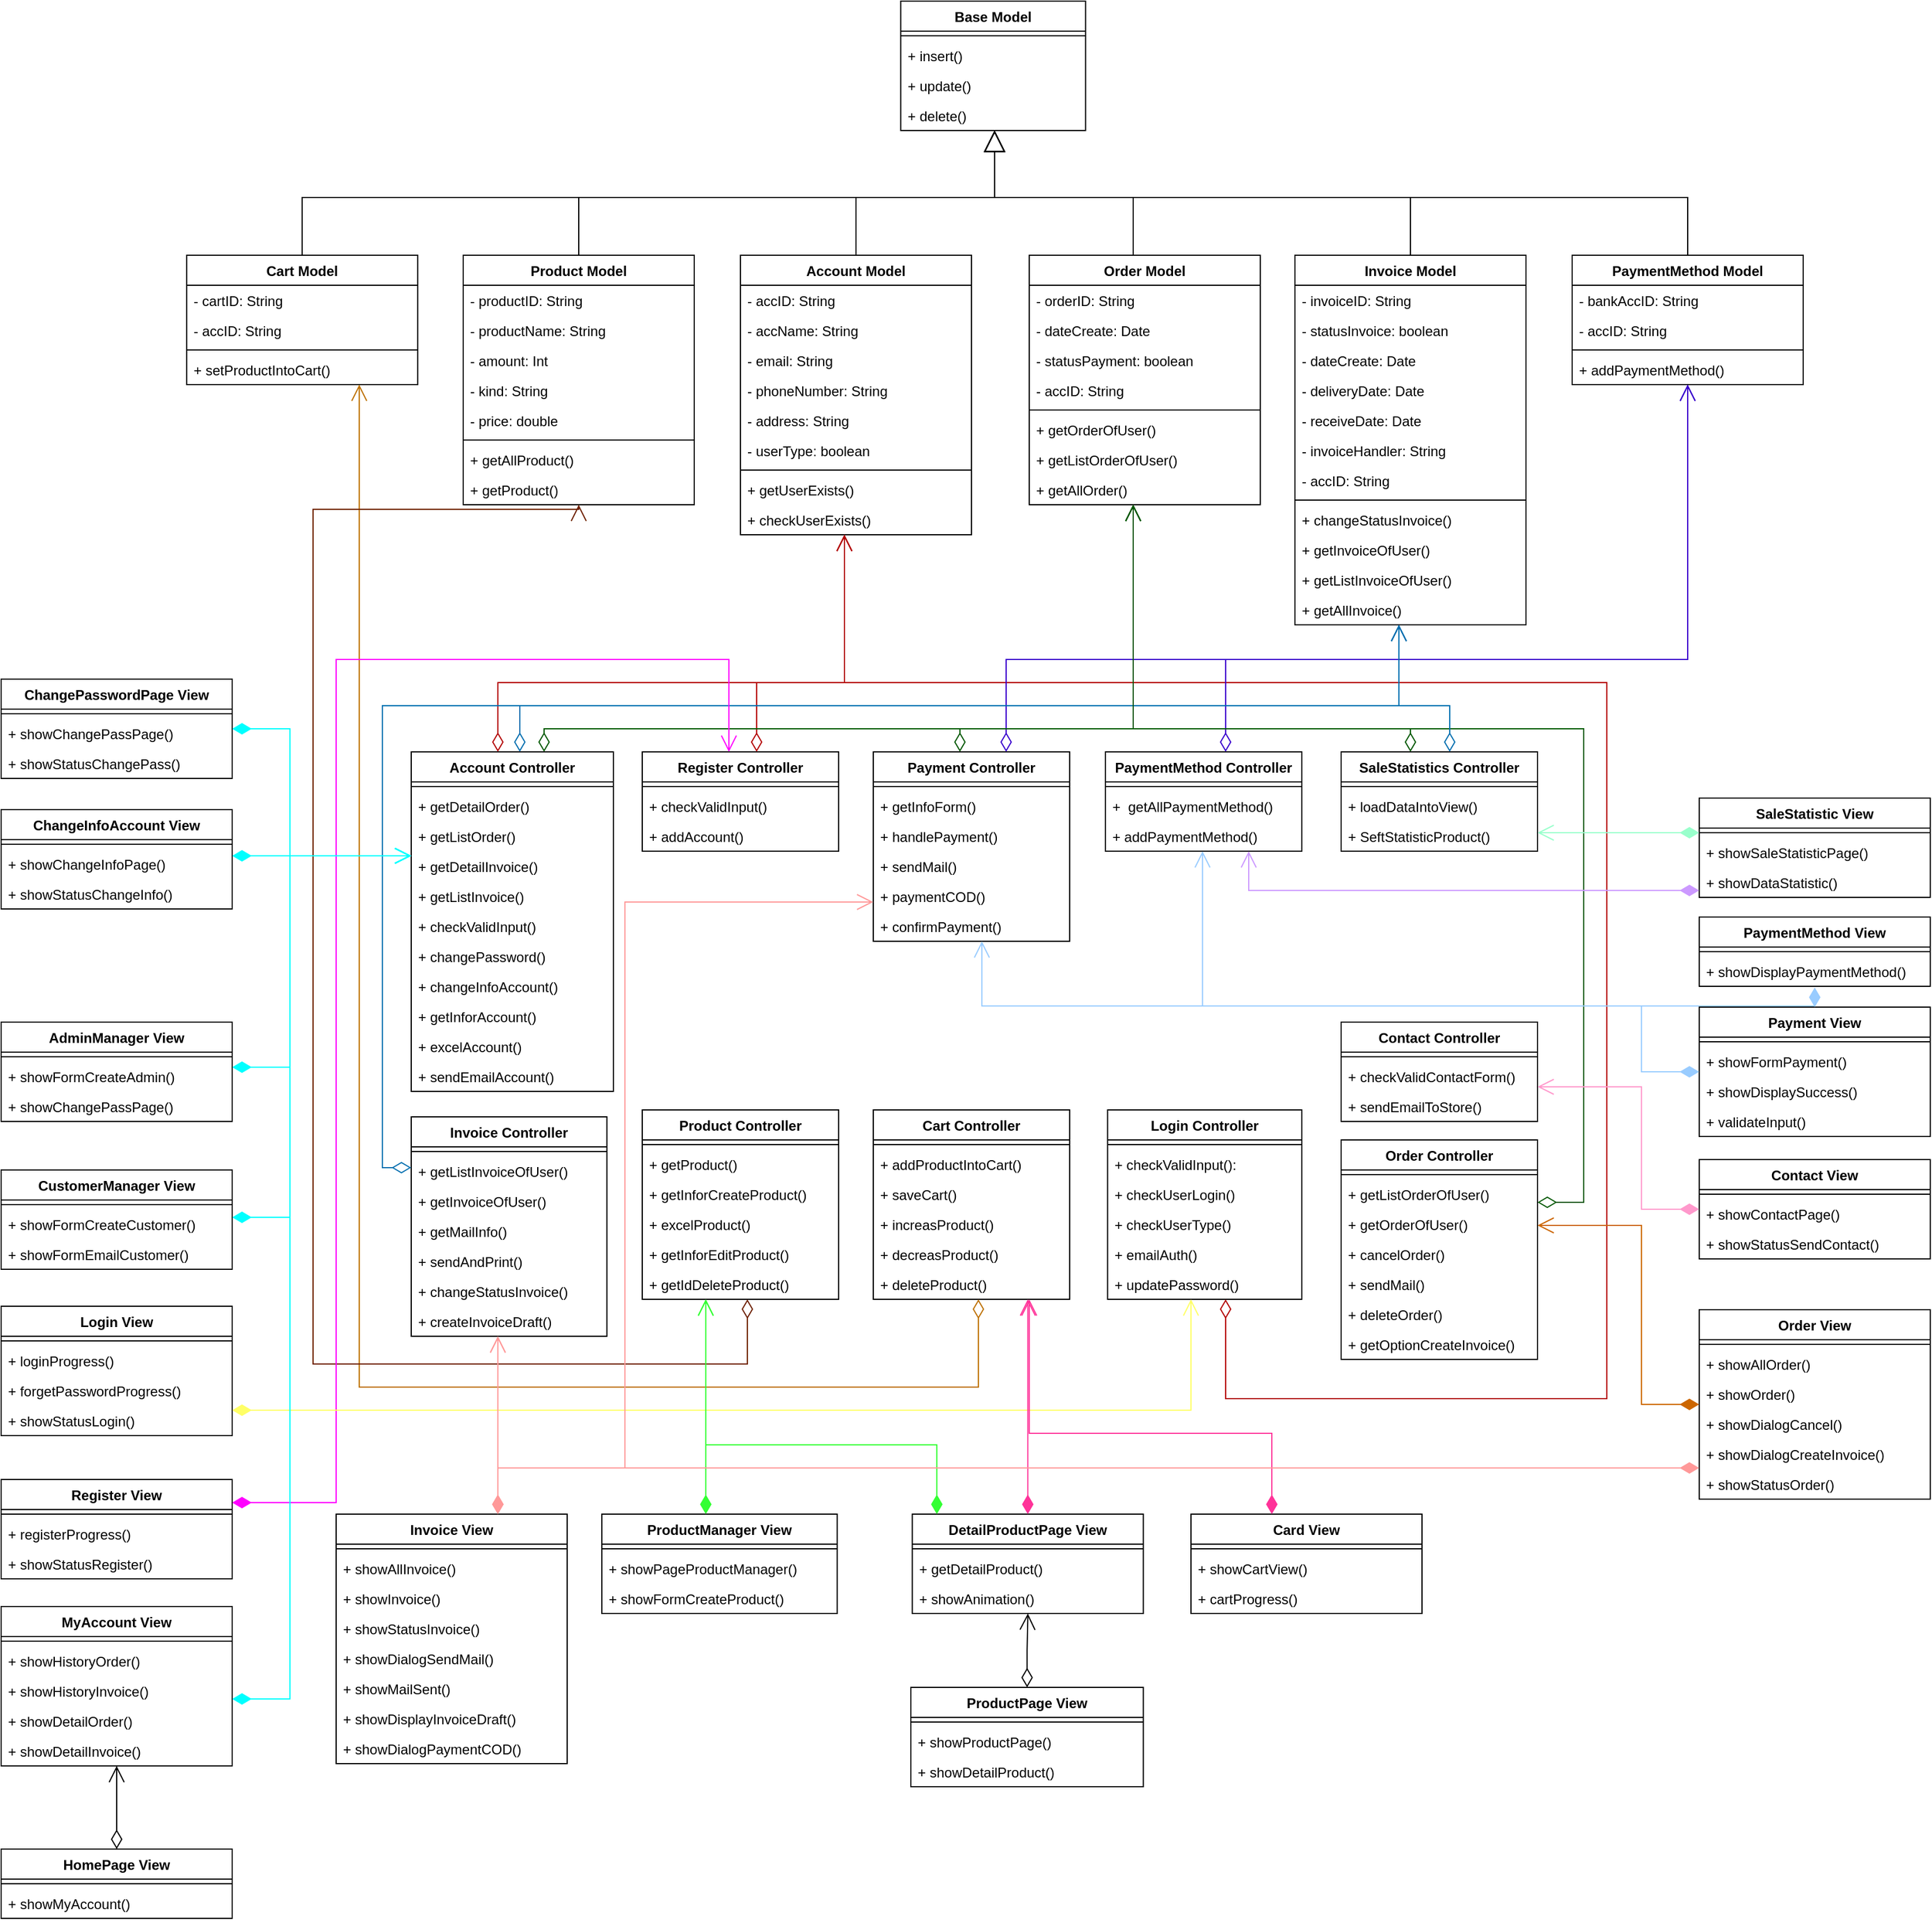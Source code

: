 <mxfile version="20.5.3" type="google"><diagram id="iHKMIQWXNUHumOlA1VqT" name="Page-1"><mxGraphModel grid="1" page="1" gridSize="10" guides="1" tooltips="1" connect="1" arrows="1" fold="1" pageScale="1" pageWidth="850" pageHeight="1100" math="0" shadow="0"><root><mxCell id="0"/><mxCell id="1" parent="0"/><mxCell id="gUh8i_VwvwUJNWOZ8tHj-1" value="Product Controller" style="swimlane;fontStyle=1;align=center;verticalAlign=top;childLayout=stackLayout;horizontal=1;startSize=26;horizontalStack=0;resizeParent=1;resizeParentMax=0;resizeLast=0;collapsible=1;marginBottom=0;" vertex="1" parent="1"><mxGeometry x="555" y="880" width="170" height="164" as="geometry"/></mxCell><mxCell id="gUh8i_VwvwUJNWOZ8tHj-3" value="" style="line;strokeWidth=1;fillColor=none;align=left;verticalAlign=middle;spacingTop=-1;spacingLeft=3;spacingRight=3;rotatable=0;labelPosition=right;points=[];portConstraint=eastwest;" vertex="1" parent="gUh8i_VwvwUJNWOZ8tHj-1"><mxGeometry y="26" width="170" height="8" as="geometry"/></mxCell><mxCell id="gUh8i_VwvwUJNWOZ8tHj-4" value="+ getProduct()" style="text;strokeColor=none;fillColor=none;align=left;verticalAlign=top;spacingLeft=4;spacingRight=4;overflow=hidden;rotatable=0;points=[[0,0.5],[1,0.5]];portConstraint=eastwest;" vertex="1" parent="gUh8i_VwvwUJNWOZ8tHj-1"><mxGeometry y="34" width="170" height="26" as="geometry"/></mxCell><mxCell id="o2dS0z3hD2hUqAEAZY60-104" value="+ getInforCreateProduct()" style="text;strokeColor=none;fillColor=none;align=left;verticalAlign=top;spacingLeft=4;spacingRight=4;overflow=hidden;rotatable=0;points=[[0,0.5],[1,0.5]];portConstraint=eastwest;" vertex="1" parent="gUh8i_VwvwUJNWOZ8tHj-1"><mxGeometry y="60" width="170" height="26" as="geometry"/></mxCell><mxCell id="po89LHD_i6cYSp99Rysh-51" value="+ excelProduct()" style="text;strokeColor=none;fillColor=none;align=left;verticalAlign=top;spacingLeft=4;spacingRight=4;overflow=hidden;rotatable=0;points=[[0,0.5],[1,0.5]];portConstraint=eastwest;" vertex="1" parent="gUh8i_VwvwUJNWOZ8tHj-1"><mxGeometry y="86" width="170" height="26" as="geometry"/></mxCell><mxCell id="po89LHD_i6cYSp99Rysh-44" value="+ getInforEditProduct()" style="text;strokeColor=none;fillColor=none;align=left;verticalAlign=top;spacingLeft=4;spacingRight=4;overflow=hidden;rotatable=0;points=[[0,0.5],[1,0.5]];portConstraint=eastwest;" vertex="1" parent="gUh8i_VwvwUJNWOZ8tHj-1"><mxGeometry y="112" width="170" height="26" as="geometry"/></mxCell><mxCell id="o2dS0z3hD2hUqAEAZY60-103" value="+ getIdDeleteProduct()" style="text;strokeColor=none;fillColor=none;align=left;verticalAlign=top;spacingLeft=4;spacingRight=4;overflow=hidden;rotatable=0;points=[[0,0.5],[1,0.5]];portConstraint=eastwest;" vertex="1" parent="gUh8i_VwvwUJNWOZ8tHj-1"><mxGeometry y="138" width="170" height="26" as="geometry"/></mxCell><mxCell id="gUh8i_VwvwUJNWOZ8tHj-13" value="Cart Controller" style="swimlane;fontStyle=1;align=center;verticalAlign=top;childLayout=stackLayout;horizontal=1;startSize=26;horizontalStack=0;resizeParent=1;resizeParentMax=0;resizeLast=0;collapsible=1;marginBottom=0;" vertex="1" parent="1"><mxGeometry x="755" y="880" width="170" height="164" as="geometry"/></mxCell><mxCell id="gUh8i_VwvwUJNWOZ8tHj-15" value="" style="line;strokeWidth=1;fillColor=none;align=left;verticalAlign=middle;spacingTop=-1;spacingLeft=3;spacingRight=3;rotatable=0;labelPosition=right;points=[];portConstraint=eastwest;" vertex="1" parent="gUh8i_VwvwUJNWOZ8tHj-13"><mxGeometry y="26" width="170" height="8" as="geometry"/></mxCell><mxCell id="o2dS0z3hD2hUqAEAZY60-25" value="+ addProductIntoCart()" style="text;strokeColor=none;fillColor=none;align=left;verticalAlign=top;spacingLeft=4;spacingRight=4;overflow=hidden;rotatable=0;points=[[0,0.5],[1,0.5]];portConstraint=eastwest;" vertex="1" parent="gUh8i_VwvwUJNWOZ8tHj-13"><mxGeometry y="34" width="170" height="26" as="geometry"/></mxCell><mxCell id="o2dS0z3hD2hUqAEAZY60-33" value="+ saveCart()" style="text;strokeColor=none;fillColor=none;align=left;verticalAlign=top;spacingLeft=4;spacingRight=4;overflow=hidden;rotatable=0;points=[[0,0.5],[1,0.5]];portConstraint=eastwest;" vertex="1" parent="gUh8i_VwvwUJNWOZ8tHj-13"><mxGeometry y="60" width="170" height="26" as="geometry"/></mxCell><mxCell id="o2dS0z3hD2hUqAEAZY60-34" value="+ increasProduct()" style="text;strokeColor=none;fillColor=none;align=left;verticalAlign=top;spacingLeft=4;spacingRight=4;overflow=hidden;rotatable=0;points=[[0,0.5],[1,0.5]];portConstraint=eastwest;" vertex="1" parent="gUh8i_VwvwUJNWOZ8tHj-13"><mxGeometry y="86" width="170" height="26" as="geometry"/></mxCell><mxCell id="o2dS0z3hD2hUqAEAZY60-35" value="+ decreasProduct()" style="text;strokeColor=none;fillColor=none;align=left;verticalAlign=top;spacingLeft=4;spacingRight=4;overflow=hidden;rotatable=0;points=[[0,0.5],[1,0.5]];portConstraint=eastwest;" vertex="1" parent="gUh8i_VwvwUJNWOZ8tHj-13"><mxGeometry y="112" width="170" height="26" as="geometry"/></mxCell><mxCell id="gUh8i_VwvwUJNWOZ8tHj-16" value="+ deleteProduct()" style="text;strokeColor=none;fillColor=none;align=left;verticalAlign=top;spacingLeft=4;spacingRight=4;overflow=hidden;rotatable=0;points=[[0,0.5],[1,0.5]];portConstraint=eastwest;" vertex="1" parent="gUh8i_VwvwUJNWOZ8tHj-13"><mxGeometry y="138" width="170" height="26" as="geometry"/></mxCell><mxCell id="gUh8i_VwvwUJNWOZ8tHj-17" value="Product Model" style="swimlane;fontStyle=1;align=center;verticalAlign=top;childLayout=stackLayout;horizontal=1;startSize=26;horizontalStack=0;resizeParent=1;resizeParentMax=0;resizeLast=0;collapsible=1;marginBottom=0;" vertex="1" parent="1"><mxGeometry x="400" y="140" width="200" height="216" as="geometry"/></mxCell><mxCell id="gUh8i_VwvwUJNWOZ8tHj-18" value="- productID: String" style="text;strokeColor=none;fillColor=none;align=left;verticalAlign=top;spacingLeft=4;spacingRight=4;overflow=hidden;rotatable=0;points=[[0,0.5],[1,0.5]];portConstraint=eastwest;" vertex="1" parent="gUh8i_VwvwUJNWOZ8tHj-17"><mxGeometry y="26" width="200" height="26" as="geometry"/></mxCell><mxCell id="o2dS0z3hD2hUqAEAZY60-111" value="- productName: String" style="text;strokeColor=none;fillColor=none;align=left;verticalAlign=top;spacingLeft=4;spacingRight=4;overflow=hidden;rotatable=0;points=[[0,0.5],[1,0.5]];portConstraint=eastwest;" vertex="1" parent="gUh8i_VwvwUJNWOZ8tHj-17"><mxGeometry y="52" width="200" height="26" as="geometry"/></mxCell><mxCell id="RPsxp7uxw4L_xmCpz_aG-41" value="- amount: Int" style="text;strokeColor=none;fillColor=none;align=left;verticalAlign=top;spacingLeft=4;spacingRight=4;overflow=hidden;rotatable=0;points=[[0,0.5],[1,0.5]];portConstraint=eastwest;" vertex="1" parent="gUh8i_VwvwUJNWOZ8tHj-17"><mxGeometry y="78" width="200" height="26" as="geometry"/></mxCell><mxCell id="RPsxp7uxw4L_xmCpz_aG-42" value="- kind: String" style="text;strokeColor=none;fillColor=none;align=left;verticalAlign=top;spacingLeft=4;spacingRight=4;overflow=hidden;rotatable=0;points=[[0,0.5],[1,0.5]];portConstraint=eastwest;" vertex="1" parent="gUh8i_VwvwUJNWOZ8tHj-17"><mxGeometry y="104" width="200" height="26" as="geometry"/></mxCell><mxCell id="o2dS0z3hD2hUqAEAZY60-112" value="- price: double" style="text;strokeColor=none;fillColor=none;align=left;verticalAlign=top;spacingLeft=4;spacingRight=4;overflow=hidden;rotatable=0;points=[[0,0.5],[1,0.5]];portConstraint=eastwest;" vertex="1" parent="gUh8i_VwvwUJNWOZ8tHj-17"><mxGeometry y="130" width="200" height="26" as="geometry"/></mxCell><mxCell id="gUh8i_VwvwUJNWOZ8tHj-19" value="" style="line;strokeWidth=1;fillColor=none;align=left;verticalAlign=middle;spacingTop=-1;spacingLeft=3;spacingRight=3;rotatable=0;labelPosition=right;points=[];portConstraint=eastwest;" vertex="1" parent="gUh8i_VwvwUJNWOZ8tHj-17"><mxGeometry y="156" width="200" height="8" as="geometry"/></mxCell><mxCell id="o2dS0z3hD2hUqAEAZY60-24" value="+ getAllProduct()" style="text;strokeColor=none;fillColor=none;align=left;verticalAlign=top;spacingLeft=4;spacingRight=4;overflow=hidden;rotatable=0;points=[[0,0.5],[1,0.5]];portConstraint=eastwest;" vertex="1" parent="gUh8i_VwvwUJNWOZ8tHj-17"><mxGeometry y="164" width="200" height="26" as="geometry"/></mxCell><mxCell id="gUh8i_VwvwUJNWOZ8tHj-20" value="+ getProduct()" style="text;strokeColor=none;fillColor=none;align=left;verticalAlign=top;spacingLeft=4;spacingRight=4;overflow=hidden;rotatable=0;points=[[0,0.5],[1,0.5]];portConstraint=eastwest;" vertex="1" parent="gUh8i_VwvwUJNWOZ8tHj-17"><mxGeometry y="190" width="200" height="26" as="geometry"/></mxCell><mxCell id="gUh8i_VwvwUJNWOZ8tHj-21" value="Cart Model" style="swimlane;fontStyle=1;align=center;verticalAlign=top;childLayout=stackLayout;horizontal=1;startSize=26;horizontalStack=0;resizeParent=1;resizeParentMax=0;resizeLast=0;collapsible=1;marginBottom=0;" vertex="1" parent="1"><mxGeometry x="160.62" y="140" width="200" height="112" as="geometry"/></mxCell><mxCell id="gUh8i_VwvwUJNWOZ8tHj-22" value="- cartID: String" style="text;strokeColor=none;fillColor=none;align=left;verticalAlign=top;spacingLeft=4;spacingRight=4;overflow=hidden;rotatable=0;points=[[0,0.5],[1,0.5]];portConstraint=eastwest;" vertex="1" parent="gUh8i_VwvwUJNWOZ8tHj-21"><mxGeometry y="26" width="200" height="26" as="geometry"/></mxCell><mxCell id="o2dS0z3hD2hUqAEAZY60-26" value="- accID: String" style="text;strokeColor=none;fillColor=none;align=left;verticalAlign=top;spacingLeft=4;spacingRight=4;overflow=hidden;rotatable=0;points=[[0,0.5],[1,0.5]];portConstraint=eastwest;" vertex="1" parent="gUh8i_VwvwUJNWOZ8tHj-21"><mxGeometry y="52" width="200" height="26" as="geometry"/></mxCell><mxCell id="gUh8i_VwvwUJNWOZ8tHj-23" value="" style="line;strokeWidth=1;fillColor=none;align=left;verticalAlign=middle;spacingTop=-1;spacingLeft=3;spacingRight=3;rotatable=0;labelPosition=right;points=[];portConstraint=eastwest;" vertex="1" parent="gUh8i_VwvwUJNWOZ8tHj-21"><mxGeometry y="78" width="200" height="8" as="geometry"/></mxCell><mxCell id="o2dS0z3hD2hUqAEAZY60-30" value="+ setProductIntoCart()" style="text;strokeColor=none;fillColor=none;align=left;verticalAlign=top;spacingLeft=4;spacingRight=4;overflow=hidden;rotatable=0;points=[[0,0.5],[1,0.5]];portConstraint=eastwest;" vertex="1" parent="gUh8i_VwvwUJNWOZ8tHj-21"><mxGeometry y="86" width="200" height="26" as="geometry"/></mxCell><mxCell id="gUh8i_VwvwUJNWOZ8tHj-25" value="Account Model" style="swimlane;fontStyle=1;align=center;verticalAlign=top;childLayout=stackLayout;horizontal=1;startSize=26;horizontalStack=0;resizeParent=1;resizeParentMax=0;resizeLast=0;collapsible=1;marginBottom=0;" vertex="1" parent="1"><mxGeometry x="640" y="140" width="200" height="242" as="geometry"/></mxCell><mxCell id="o2dS0z3hD2hUqAEAZY60-5" value="- accID: String" style="text;strokeColor=none;fillColor=none;align=left;verticalAlign=top;spacingLeft=4;spacingRight=4;overflow=hidden;rotatable=0;points=[[0,0.5],[1,0.5]];portConstraint=eastwest;" vertex="1" parent="gUh8i_VwvwUJNWOZ8tHj-25"><mxGeometry y="26" width="200" height="26" as="geometry"/></mxCell><mxCell id="gUh8i_VwvwUJNWOZ8tHj-26" value="- accName: String" style="text;strokeColor=none;fillColor=none;align=left;verticalAlign=top;spacingLeft=4;spacingRight=4;overflow=hidden;rotatable=0;points=[[0,0.5],[1,0.5]];portConstraint=eastwest;" vertex="1" parent="gUh8i_VwvwUJNWOZ8tHj-25"><mxGeometry y="52" width="200" height="26" as="geometry"/></mxCell><mxCell id="o2dS0z3hD2hUqAEAZY60-14" value="- email: String" style="text;strokeColor=none;fillColor=none;align=left;verticalAlign=top;spacingLeft=4;spacingRight=4;overflow=hidden;rotatable=0;points=[[0,0.5],[1,0.5]];portConstraint=eastwest;" vertex="1" parent="gUh8i_VwvwUJNWOZ8tHj-25"><mxGeometry y="78" width="200" height="26" as="geometry"/></mxCell><mxCell id="o2dS0z3hD2hUqAEAZY60-9" value="- phoneNumber: String" style="text;strokeColor=none;fillColor=none;align=left;verticalAlign=top;spacingLeft=4;spacingRight=4;overflow=hidden;rotatable=0;points=[[0,0.5],[1,0.5]];portConstraint=eastwest;" vertex="1" parent="gUh8i_VwvwUJNWOZ8tHj-25"><mxGeometry y="104" width="200" height="26" as="geometry"/></mxCell><mxCell id="o2dS0z3hD2hUqAEAZY60-8" value="- address: String" style="text;strokeColor=none;fillColor=none;align=left;verticalAlign=top;spacingLeft=4;spacingRight=4;overflow=hidden;rotatable=0;points=[[0,0.5],[1,0.5]];portConstraint=eastwest;" vertex="1" parent="gUh8i_VwvwUJNWOZ8tHj-25"><mxGeometry y="130" width="200" height="26" as="geometry"/></mxCell><mxCell id="o2dS0z3hD2hUqAEAZY60-10" value="- userType: boolean" style="text;strokeColor=none;fillColor=none;align=left;verticalAlign=top;spacingLeft=4;spacingRight=4;overflow=hidden;rotatable=0;points=[[0,0.5],[1,0.5]];portConstraint=eastwest;" vertex="1" parent="gUh8i_VwvwUJNWOZ8tHj-25"><mxGeometry y="156" width="200" height="26" as="geometry"/></mxCell><mxCell id="gUh8i_VwvwUJNWOZ8tHj-27" value="" style="line;strokeWidth=1;fillColor=none;align=left;verticalAlign=middle;spacingTop=-1;spacingLeft=3;spacingRight=3;rotatable=0;labelPosition=right;points=[];portConstraint=eastwest;" vertex="1" parent="gUh8i_VwvwUJNWOZ8tHj-25"><mxGeometry y="182" width="200" height="8" as="geometry"/></mxCell><mxCell id="o2dS0z3hD2hUqAEAZY60-4" value="+ getUserExists()" style="text;strokeColor=none;fillColor=none;align=left;verticalAlign=top;spacingLeft=4;spacingRight=4;overflow=hidden;rotatable=0;points=[[0,0.5],[1,0.5]];portConstraint=eastwest;" vertex="1" parent="gUh8i_VwvwUJNWOZ8tHj-25"><mxGeometry y="190" width="200" height="26" as="geometry"/></mxCell><mxCell id="o2dS0z3hD2hUqAEAZY60-54" value="+ checkUserExists()" style="text;strokeColor=none;fillColor=none;align=left;verticalAlign=top;spacingLeft=4;spacingRight=4;overflow=hidden;rotatable=0;points=[[0,0.5],[1,0.5]];portConstraint=eastwest;" vertex="1" parent="gUh8i_VwvwUJNWOZ8tHj-25"><mxGeometry y="216" width="200" height="26" as="geometry"/></mxCell><mxCell id="gUh8i_VwvwUJNWOZ8tHj-29" value="Account Controller" style="swimlane;fontStyle=1;align=center;verticalAlign=top;childLayout=stackLayout;horizontal=1;startSize=26;horizontalStack=0;resizeParent=1;resizeParentMax=0;resizeLast=0;collapsible=1;marginBottom=0;" vertex="1" parent="1"><mxGeometry x="355" y="570" width="175" height="294" as="geometry"/></mxCell><mxCell id="gUh8i_VwvwUJNWOZ8tHj-31" value="" style="line;strokeWidth=1;fillColor=none;align=left;verticalAlign=middle;spacingTop=-1;spacingLeft=3;spacingRight=3;rotatable=0;labelPosition=right;points=[];portConstraint=eastwest;" vertex="1" parent="gUh8i_VwvwUJNWOZ8tHj-29"><mxGeometry y="26" width="175" height="8" as="geometry"/></mxCell><mxCell id="o2dS0z3hD2hUqAEAZY60-49" value="+ getDetailOrder()" style="text;strokeColor=none;fillColor=none;align=left;verticalAlign=top;spacingLeft=4;spacingRight=4;overflow=hidden;rotatable=0;points=[[0,0.5],[1,0.5]];portConstraint=eastwest;" vertex="1" parent="gUh8i_VwvwUJNWOZ8tHj-29"><mxGeometry y="34" width="175" height="26" as="geometry"/></mxCell><mxCell id="o2dS0z3hD2hUqAEAZY60-40" value="+ getListOrder()" style="text;strokeColor=none;fillColor=none;align=left;verticalAlign=top;spacingLeft=4;spacingRight=4;overflow=hidden;rotatable=0;points=[[0,0.5],[1,0.5]];portConstraint=eastwest;" vertex="1" parent="gUh8i_VwvwUJNWOZ8tHj-29"><mxGeometry y="60" width="175" height="26" as="geometry"/></mxCell><mxCell id="o2dS0z3hD2hUqAEAZY60-39" value="+ getDetailInvoice()" style="text;strokeColor=none;fillColor=none;align=left;verticalAlign=top;spacingLeft=4;spacingRight=4;overflow=hidden;rotatable=0;points=[[0,0.5],[1,0.5]];portConstraint=eastwest;" vertex="1" parent="gUh8i_VwvwUJNWOZ8tHj-29"><mxGeometry y="86" width="175" height="26" as="geometry"/></mxCell><mxCell id="o2dS0z3hD2hUqAEAZY60-51" value="+ getListInvoice()" style="text;strokeColor=none;fillColor=none;align=left;verticalAlign=top;spacingLeft=4;spacingRight=4;overflow=hidden;rotatable=0;points=[[0,0.5],[1,0.5]];portConstraint=eastwest;" vertex="1" parent="gUh8i_VwvwUJNWOZ8tHj-29"><mxGeometry y="112" width="175" height="26" as="geometry"/></mxCell><mxCell id="o2dS0z3hD2hUqAEAZY60-50" value="+ checkValidInput()" style="text;strokeColor=none;fillColor=none;align=left;verticalAlign=top;spacingLeft=4;spacingRight=4;overflow=hidden;rotatable=0;points=[[0,0.5],[1,0.5]];portConstraint=eastwest;" vertex="1" parent="gUh8i_VwvwUJNWOZ8tHj-29"><mxGeometry y="138" width="175" height="26" as="geometry"/></mxCell><mxCell id="o2dS0z3hD2hUqAEAZY60-53" value="+ changePassword()" style="text;strokeColor=none;fillColor=none;align=left;verticalAlign=top;spacingLeft=4;spacingRight=4;overflow=hidden;rotatable=0;points=[[0,0.5],[1,0.5]];portConstraint=eastwest;" vertex="1" parent="gUh8i_VwvwUJNWOZ8tHj-29"><mxGeometry y="164" width="175" height="26" as="geometry"/></mxCell><mxCell id="o2dS0z3hD2hUqAEAZY60-55" value="+ changeInfoAccount()" style="text;strokeColor=none;fillColor=none;align=left;verticalAlign=top;spacingLeft=4;spacingRight=4;overflow=hidden;rotatable=0;points=[[0,0.5],[1,0.5]];portConstraint=eastwest;" vertex="1" parent="gUh8i_VwvwUJNWOZ8tHj-29"><mxGeometry y="190" width="175" height="26" as="geometry"/></mxCell><mxCell id="po89LHD_i6cYSp99Rysh-60" value="+ getInforAccount()" style="text;strokeColor=none;fillColor=none;align=left;verticalAlign=top;spacingLeft=4;spacingRight=4;overflow=hidden;rotatable=0;points=[[0,0.5],[1,0.5]];portConstraint=eastwest;" vertex="1" parent="gUh8i_VwvwUJNWOZ8tHj-29"><mxGeometry y="216" width="175" height="26" as="geometry"/></mxCell><mxCell id="po89LHD_i6cYSp99Rysh-61" value="+ excelAccount()" style="text;strokeColor=none;fillColor=none;align=left;verticalAlign=top;spacingLeft=4;spacingRight=4;overflow=hidden;rotatable=0;points=[[0,0.5],[1,0.5]];portConstraint=eastwest;" vertex="1" parent="gUh8i_VwvwUJNWOZ8tHj-29"><mxGeometry y="242" width="175" height="26" as="geometry"/></mxCell><mxCell id="BOfUBHPFeHsHtbyoFe9V-1" value="+ sendEmailAccount()" style="text;strokeColor=none;fillColor=none;align=left;verticalAlign=top;spacingLeft=4;spacingRight=4;overflow=hidden;rotatable=0;points=[[0,0.5],[1,0.5]];portConstraint=eastwest;" vertex="1" parent="gUh8i_VwvwUJNWOZ8tHj-29"><mxGeometry y="268" width="175" height="26" as="geometry"/></mxCell><mxCell id="nWl0MVDC1HXZPAvvQISL-2" value="Order Model" style="swimlane;fontStyle=1;align=center;verticalAlign=top;childLayout=stackLayout;horizontal=1;startSize=26;horizontalStack=0;resizeParent=1;resizeParentMax=0;resizeLast=0;collapsible=1;marginBottom=0;" vertex="1" parent="1"><mxGeometry x="890" y="140" width="200" height="216" as="geometry"/></mxCell><mxCell id="nWl0MVDC1HXZPAvvQISL-3" value="- orderID: String" style="text;strokeColor=none;fillColor=none;align=left;verticalAlign=top;spacingLeft=4;spacingRight=4;overflow=hidden;rotatable=0;points=[[0,0.5],[1,0.5]];portConstraint=eastwest;" vertex="1" parent="nWl0MVDC1HXZPAvvQISL-2"><mxGeometry y="26" width="200" height="26" as="geometry"/></mxCell><mxCell id="LiKgsL3C0Fq5UjMMYq3V-11" value="- dateCreate: Date" style="text;strokeColor=none;fillColor=none;align=left;verticalAlign=top;spacingLeft=4;spacingRight=4;overflow=hidden;rotatable=0;points=[[0,0.5],[1,0.5]];portConstraint=eastwest;" vertex="1" parent="nWl0MVDC1HXZPAvvQISL-2"><mxGeometry y="52" width="200" height="26" as="geometry"/></mxCell><mxCell id="LiKgsL3C0Fq5UjMMYq3V-12" value="- statusPayment: boolean" style="text;strokeColor=none;fillColor=none;align=left;verticalAlign=top;spacingLeft=4;spacingRight=4;overflow=hidden;rotatable=0;points=[[0,0.5],[1,0.5]];portConstraint=eastwest;" vertex="1" parent="nWl0MVDC1HXZPAvvQISL-2"><mxGeometry y="78" width="200" height="26" as="geometry"/></mxCell><mxCell id="LiKgsL3C0Fq5UjMMYq3V-13" value="- accID: String" style="text;strokeColor=none;fillColor=none;align=left;verticalAlign=top;spacingLeft=4;spacingRight=4;overflow=hidden;rotatable=0;points=[[0,0.5],[1,0.5]];portConstraint=eastwest;" vertex="1" parent="nWl0MVDC1HXZPAvvQISL-2"><mxGeometry y="104" width="200" height="26" as="geometry"/></mxCell><mxCell id="nWl0MVDC1HXZPAvvQISL-4" value="" style="line;strokeWidth=1;fillColor=none;align=left;verticalAlign=middle;spacingTop=-1;spacingLeft=3;spacingRight=3;rotatable=0;labelPosition=right;points=[];portConstraint=eastwest;" vertex="1" parent="nWl0MVDC1HXZPAvvQISL-2"><mxGeometry y="130" width="200" height="8" as="geometry"/></mxCell><mxCell id="o2dS0z3hD2hUqAEAZY60-47" value="+ getOrderOfUser()" style="text;strokeColor=none;fillColor=none;align=left;verticalAlign=top;spacingLeft=4;spacingRight=4;overflow=hidden;rotatable=0;points=[[0,0.5],[1,0.5]];portConstraint=eastwest;" vertex="1" parent="nWl0MVDC1HXZPAvvQISL-2"><mxGeometry y="138" width="200" height="26" as="geometry"/></mxCell><mxCell id="nWl0MVDC1HXZPAvvQISL-5" value="+ getListOrderOfUser()" style="text;strokeColor=none;fillColor=none;align=left;verticalAlign=top;spacingLeft=4;spacingRight=4;overflow=hidden;rotatable=0;points=[[0,0.5],[1,0.5]];portConstraint=eastwest;" vertex="1" parent="nWl0MVDC1HXZPAvvQISL-2"><mxGeometry y="164" width="200" height="26" as="geometry"/></mxCell><mxCell id="o2dS0z3hD2hUqAEAZY60-108" value="+ getAllOrder()" style="text;strokeColor=none;fillColor=none;align=left;verticalAlign=top;spacingLeft=4;spacingRight=4;overflow=hidden;rotatable=0;points=[[0,0.5],[1,0.5]];portConstraint=eastwest;" vertex="1" parent="nWl0MVDC1HXZPAvvQISL-2"><mxGeometry y="190" width="200" height="26" as="geometry"/></mxCell><mxCell id="nWl0MVDC1HXZPAvvQISL-7" value="Invoice Model" style="swimlane;fontStyle=1;align=center;verticalAlign=top;childLayout=stackLayout;horizontal=1;startSize=26;horizontalStack=0;resizeParent=1;resizeParentMax=0;resizeLast=0;collapsible=1;marginBottom=0;" vertex="1" parent="1"><mxGeometry x="1120" y="140" width="200" height="320" as="geometry"/></mxCell><mxCell id="nWl0MVDC1HXZPAvvQISL-8" value="- invoiceID: String" style="text;strokeColor=none;fillColor=none;align=left;verticalAlign=top;spacingLeft=4;spacingRight=4;overflow=hidden;rotatable=0;points=[[0,0.5],[1,0.5]];portConstraint=eastwest;" vertex="1" parent="nWl0MVDC1HXZPAvvQISL-7"><mxGeometry y="26" width="200" height="26" as="geometry"/></mxCell><mxCell id="LiKgsL3C0Fq5UjMMYq3V-8" value="- statusInvoice: boolean" style="text;strokeColor=none;fillColor=none;align=left;verticalAlign=top;spacingLeft=4;spacingRight=4;overflow=hidden;rotatable=0;points=[[0,0.5],[1,0.5]];portConstraint=eastwest;" vertex="1" parent="nWl0MVDC1HXZPAvvQISL-7"><mxGeometry y="52" width="200" height="26" as="geometry"/></mxCell><mxCell id="LiKgsL3C0Fq5UjMMYq3V-3" value="- dateCreate: Date" style="text;strokeColor=none;fillColor=none;align=left;verticalAlign=top;spacingLeft=4;spacingRight=4;overflow=hidden;rotatable=0;points=[[0,0.5],[1,0.5]];portConstraint=eastwest;" vertex="1" parent="nWl0MVDC1HXZPAvvQISL-7"><mxGeometry y="78" width="200" height="26" as="geometry"/></mxCell><mxCell id="LiKgsL3C0Fq5UjMMYq3V-5" value="- deliveryDate: Date" style="text;strokeColor=none;fillColor=none;align=left;verticalAlign=top;spacingLeft=4;spacingRight=4;overflow=hidden;rotatable=0;points=[[0,0.5],[1,0.5]];portConstraint=eastwest;" vertex="1" parent="nWl0MVDC1HXZPAvvQISL-7"><mxGeometry y="104" width="200" height="26" as="geometry"/></mxCell><mxCell id="LiKgsL3C0Fq5UjMMYq3V-6" value="- receiveDate: Date" style="text;strokeColor=none;fillColor=none;align=left;verticalAlign=top;spacingLeft=4;spacingRight=4;overflow=hidden;rotatable=0;points=[[0,0.5],[1,0.5]];portConstraint=eastwest;" vertex="1" parent="nWl0MVDC1HXZPAvvQISL-7"><mxGeometry y="130" width="200" height="26" as="geometry"/></mxCell><mxCell id="LiKgsL3C0Fq5UjMMYq3V-4" value="- invoiceHandler: String" style="text;strokeColor=none;fillColor=none;align=left;verticalAlign=top;spacingLeft=4;spacingRight=4;overflow=hidden;rotatable=0;points=[[0,0.5],[1,0.5]];portConstraint=eastwest;" vertex="1" parent="nWl0MVDC1HXZPAvvQISL-7"><mxGeometry y="156" width="200" height="26" as="geometry"/></mxCell><mxCell id="LiKgsL3C0Fq5UjMMYq3V-9" value="- accID: String" style="text;strokeColor=none;fillColor=none;align=left;verticalAlign=top;spacingLeft=4;spacingRight=4;overflow=hidden;rotatable=0;points=[[0,0.5],[1,0.5]];portConstraint=eastwest;" vertex="1" parent="nWl0MVDC1HXZPAvvQISL-7"><mxGeometry y="182" width="200" height="26" as="geometry"/></mxCell><mxCell id="nWl0MVDC1HXZPAvvQISL-9" value="" style="line;strokeWidth=1;fillColor=none;align=left;verticalAlign=middle;spacingTop=-1;spacingLeft=3;spacingRight=3;rotatable=0;labelPosition=right;points=[];portConstraint=eastwest;" vertex="1" parent="nWl0MVDC1HXZPAvvQISL-7"><mxGeometry y="208" width="200" height="8" as="geometry"/></mxCell><mxCell id="LiKgsL3C0Fq5UjMMYq3V-2" value="+ changeStatusInvoice()" style="text;strokeColor=none;fillColor=none;align=left;verticalAlign=top;spacingLeft=4;spacingRight=4;overflow=hidden;rotatable=0;points=[[0,0.5],[1,0.5]];portConstraint=eastwest;" vertex="1" parent="nWl0MVDC1HXZPAvvQISL-7"><mxGeometry y="216" width="200" height="26" as="geometry"/></mxCell><mxCell id="o2dS0z3hD2hUqAEAZY60-46" value="+ getInvoiceOfUser()" style="text;strokeColor=none;fillColor=none;align=left;verticalAlign=top;spacingLeft=4;spacingRight=4;overflow=hidden;rotatable=0;points=[[0,0.5],[1,0.5]];portConstraint=eastwest;" vertex="1" parent="nWl0MVDC1HXZPAvvQISL-7"><mxGeometry y="242" width="200" height="26" as="geometry"/></mxCell><mxCell id="o2dS0z3hD2hUqAEAZY60-107" value="+ getListInvoiceOfUser()" style="text;strokeColor=none;fillColor=none;align=left;verticalAlign=top;spacingLeft=4;spacingRight=4;overflow=hidden;rotatable=0;points=[[0,0.5],[1,0.5]];portConstraint=eastwest;" vertex="1" parent="nWl0MVDC1HXZPAvvQISL-7"><mxGeometry y="268" width="200" height="26" as="geometry"/></mxCell><mxCell id="o2dS0z3hD2hUqAEAZY60-43" value="+ getAllInvoice()" style="text;strokeColor=none;fillColor=none;align=left;verticalAlign=top;spacingLeft=4;spacingRight=4;overflow=hidden;rotatable=0;points=[[0,0.5],[1,0.5]];portConstraint=eastwest;" vertex="1" parent="nWl0MVDC1HXZPAvvQISL-7"><mxGeometry y="294" width="200" height="26" as="geometry"/></mxCell><mxCell id="nWl0MVDC1HXZPAvvQISL-11" value="SaleStatistics Controller" style="swimlane;fontStyle=1;align=center;verticalAlign=top;childLayout=stackLayout;horizontal=1;startSize=26;horizontalStack=0;resizeParent=1;resizeParentMax=0;resizeLast=0;collapsible=1;marginBottom=0;" vertex="1" parent="1"><mxGeometry x="1160" y="570" width="170" height="86" as="geometry"/></mxCell><mxCell id="nWl0MVDC1HXZPAvvQISL-13" value="" style="line;strokeWidth=1;fillColor=none;align=left;verticalAlign=middle;spacingTop=-1;spacingLeft=3;spacingRight=3;rotatable=0;labelPosition=right;points=[];portConstraint=eastwest;" vertex="1" parent="nWl0MVDC1HXZPAvvQISL-11"><mxGeometry y="26" width="170" height="8" as="geometry"/></mxCell><mxCell id="o2dS0z3hD2hUqAEAZY60-109" value="+ loadDataIntoView()" style="text;strokeColor=none;fillColor=none;align=left;verticalAlign=top;spacingLeft=4;spacingRight=4;overflow=hidden;rotatable=0;points=[[0,0.5],[1,0.5]];portConstraint=eastwest;" vertex="1" parent="nWl0MVDC1HXZPAvvQISL-11"><mxGeometry y="34" width="170" height="26" as="geometry"/></mxCell><mxCell id="nWl0MVDC1HXZPAvvQISL-14" value="+ SeftStatisticProduct()" style="text;strokeColor=none;fillColor=none;align=left;verticalAlign=top;spacingLeft=4;spacingRight=4;overflow=hidden;rotatable=0;points=[[0,0.5],[1,0.5]];portConstraint=eastwest;" vertex="1" parent="nWl0MVDC1HXZPAvvQISL-11"><mxGeometry y="60" width="170" height="26" as="geometry"/></mxCell><mxCell id="TjmQJIRYrY-PxP81Oxn5-1" value="Login Controller" style="swimlane;fontStyle=1;align=center;verticalAlign=top;childLayout=stackLayout;horizontal=1;startSize=26;horizontalStack=0;resizeParent=1;resizeParentMax=0;resizeLast=0;collapsible=1;marginBottom=0;" vertex="1" parent="1"><mxGeometry x="957.82" y="880" width="168.12" height="164" as="geometry"/></mxCell><mxCell id="TjmQJIRYrY-PxP81Oxn5-3" value="" style="line;strokeWidth=1;fillColor=none;align=left;verticalAlign=middle;spacingTop=-1;spacingLeft=3;spacingRight=3;rotatable=0;labelPosition=right;points=[];portConstraint=eastwest;" vertex="1" parent="TjmQJIRYrY-PxP81Oxn5-1"><mxGeometry y="26" width="168.12" height="8" as="geometry"/></mxCell><mxCell id="o2dS0z3hD2hUqAEAZY60-11" value="+ checkValidInput():" style="text;strokeColor=none;fillColor=none;align=left;verticalAlign=top;spacingLeft=4;spacingRight=4;overflow=hidden;rotatable=0;points=[[0,0.5],[1,0.5]];portConstraint=eastwest;" vertex="1" parent="TjmQJIRYrY-PxP81Oxn5-1"><mxGeometry y="34" width="168.12" height="26" as="geometry"/></mxCell><mxCell id="o2dS0z3hD2hUqAEAZY60-3" value="+ checkUserLogin()" style="text;strokeColor=none;fillColor=none;align=left;verticalAlign=top;spacingLeft=4;spacingRight=4;overflow=hidden;rotatable=0;points=[[0,0.5],[1,0.5]];portConstraint=eastwest;" vertex="1" parent="TjmQJIRYrY-PxP81Oxn5-1"><mxGeometry y="60" width="168.12" height="26" as="geometry"/></mxCell><mxCell id="o2dS0z3hD2hUqAEAZY60-20" value="+ checkUserType()" style="text;strokeColor=none;fillColor=none;align=left;verticalAlign=top;spacingLeft=4;spacingRight=4;overflow=hidden;rotatable=0;points=[[0,0.5],[1,0.5]];portConstraint=eastwest;" vertex="1" parent="TjmQJIRYrY-PxP81Oxn5-1"><mxGeometry y="86" width="168.12" height="26" as="geometry"/></mxCell><mxCell id="o2dS0z3hD2hUqAEAZY60-22" value="+ emailAuth()" style="text;strokeColor=none;fillColor=none;align=left;verticalAlign=top;spacingLeft=4;spacingRight=4;overflow=hidden;rotatable=0;points=[[0,0.5],[1,0.5]];portConstraint=eastwest;" vertex="1" parent="TjmQJIRYrY-PxP81Oxn5-1"><mxGeometry y="112" width="168.12" height="26" as="geometry"/></mxCell><mxCell id="o2dS0z3hD2hUqAEAZY60-19" value="+ updatePassword()" style="text;strokeColor=none;fillColor=none;align=left;verticalAlign=top;spacingLeft=4;spacingRight=4;overflow=hidden;rotatable=0;points=[[0,0.5],[1,0.5]];portConstraint=eastwest;" vertex="1" parent="TjmQJIRYrY-PxP81Oxn5-1"><mxGeometry y="138" width="168.12" height="26" as="geometry"/></mxCell><mxCell id="TjmQJIRYrY-PxP81Oxn5-5" value="Register Controller" style="swimlane;fontStyle=1;align=center;verticalAlign=top;childLayout=stackLayout;horizontal=1;startSize=26;horizontalStack=0;resizeParent=1;resizeParentMax=0;resizeLast=0;collapsible=1;marginBottom=0;" vertex="1" parent="1"><mxGeometry x="555" y="570" width="170" height="86" as="geometry"/></mxCell><mxCell id="TjmQJIRYrY-PxP81Oxn5-7" value="" style="line;strokeWidth=1;fillColor=none;align=left;verticalAlign=middle;spacingTop=-1;spacingLeft=3;spacingRight=3;rotatable=0;labelPosition=right;points=[];portConstraint=eastwest;" vertex="1" parent="TjmQJIRYrY-PxP81Oxn5-5"><mxGeometry y="26" width="170" height="8" as="geometry"/></mxCell><mxCell id="o2dS0z3hD2hUqAEAZY60-15" value="+ checkValidInput()" style="text;strokeColor=none;fillColor=none;align=left;verticalAlign=top;spacingLeft=4;spacingRight=4;overflow=hidden;rotatable=0;points=[[0,0.5],[1,0.5]];portConstraint=eastwest;" vertex="1" parent="TjmQJIRYrY-PxP81Oxn5-5"><mxGeometry y="34" width="170" height="26" as="geometry"/></mxCell><mxCell id="TjmQJIRYrY-PxP81Oxn5-8" value="+ addAccount()" style="text;strokeColor=none;fillColor=none;align=left;verticalAlign=top;spacingLeft=4;spacingRight=4;overflow=hidden;rotatable=0;points=[[0,0.5],[1,0.5]];portConstraint=eastwest;" vertex="1" parent="TjmQJIRYrY-PxP81Oxn5-5"><mxGeometry y="60" width="170" height="26" as="geometry"/></mxCell><mxCell id="Td-3ggKMym5L7XH25-a8-9" value="PaymentMethod Model" style="swimlane;fontStyle=1;align=center;verticalAlign=top;childLayout=stackLayout;horizontal=1;startSize=26;horizontalStack=0;resizeParent=1;resizeParentMax=0;resizeLast=0;collapsible=1;marginBottom=0;" vertex="1" parent="1"><mxGeometry x="1360" y="140" width="200" height="112" as="geometry"/></mxCell><mxCell id="Td-3ggKMym5L7XH25-a8-10" value="- bankAccID: String" style="text;strokeColor=none;fillColor=none;align=left;verticalAlign=top;spacingLeft=4;spacingRight=4;overflow=hidden;rotatable=0;points=[[0,0.5],[1,0.5]];portConstraint=eastwest;" vertex="1" parent="Td-3ggKMym5L7XH25-a8-9"><mxGeometry y="26" width="200" height="26" as="geometry"/></mxCell><mxCell id="LiKgsL3C0Fq5UjMMYq3V-10" value="- accID: String" style="text;strokeColor=none;fillColor=none;align=left;verticalAlign=top;spacingLeft=4;spacingRight=4;overflow=hidden;rotatable=0;points=[[0,0.5],[1,0.5]];portConstraint=eastwest;" vertex="1" parent="Td-3ggKMym5L7XH25-a8-9"><mxGeometry y="52" width="200" height="26" as="geometry"/></mxCell><mxCell id="Td-3ggKMym5L7XH25-a8-11" value="" style="line;strokeWidth=1;fillColor=none;align=left;verticalAlign=middle;spacingTop=-1;spacingLeft=3;spacingRight=3;rotatable=0;labelPosition=right;points=[];portConstraint=eastwest;" vertex="1" parent="Td-3ggKMym5L7XH25-a8-9"><mxGeometry y="78" width="200" height="8" as="geometry"/></mxCell><mxCell id="Td-3ggKMym5L7XH25-a8-12" value="+ addPaymentMethod()" style="text;strokeColor=none;fillColor=none;align=left;verticalAlign=top;spacingLeft=4;spacingRight=4;overflow=hidden;rotatable=0;points=[[0,0.5],[1,0.5]];portConstraint=eastwest;" vertex="1" parent="Td-3ggKMym5L7XH25-a8-9"><mxGeometry y="86" width="200" height="26" as="geometry"/></mxCell><mxCell id="Td-3ggKMym5L7XH25-a8-13" value="PaymentMethod Controller" style="swimlane;fontStyle=1;align=center;verticalAlign=top;childLayout=stackLayout;horizontal=1;startSize=26;horizontalStack=0;resizeParent=1;resizeParentMax=0;resizeLast=0;collapsible=1;marginBottom=0;" vertex="1" parent="1"><mxGeometry x="955.94" y="570" width="170" height="86" as="geometry"/></mxCell><mxCell id="Td-3ggKMym5L7XH25-a8-15" value="" style="line;strokeWidth=1;fillColor=none;align=left;verticalAlign=middle;spacingTop=-1;spacingLeft=3;spacingRight=3;rotatable=0;labelPosition=right;points=[];portConstraint=eastwest;" vertex="1" parent="Td-3ggKMym5L7XH25-a8-13"><mxGeometry y="26" width="170" height="8" as="geometry"/></mxCell><mxCell id="RPsxp7uxw4L_xmCpz_aG-10" value="+  getAllPaymentMethod()" style="text;strokeColor=none;fillColor=none;align=left;verticalAlign=top;spacingLeft=4;spacingRight=4;overflow=hidden;rotatable=0;points=[[0,0.5],[1,0.5]];portConstraint=eastwest;" vertex="1" parent="Td-3ggKMym5L7XH25-a8-13"><mxGeometry y="34" width="170" height="26" as="geometry"/></mxCell><mxCell id="RPsxp7uxw4L_xmCpz_aG-11" value="+ addPaymentMethod()" style="text;strokeColor=none;fillColor=none;align=left;verticalAlign=top;spacingLeft=4;spacingRight=4;overflow=hidden;rotatable=0;points=[[0,0.5],[1,0.5]];portConstraint=eastwest;" vertex="1" parent="Td-3ggKMym5L7XH25-a8-13"><mxGeometry y="60" width="170" height="26" as="geometry"/></mxCell><mxCell id="Td-3ggKMym5L7XH25-a8-17" value="Payment Controller" style="swimlane;fontStyle=1;align=center;verticalAlign=top;childLayout=stackLayout;horizontal=1;startSize=26;horizontalStack=0;resizeParent=1;resizeParentMax=0;resizeLast=0;collapsible=1;marginBottom=0;" vertex="1" parent="1"><mxGeometry x="755" y="570" width="170" height="164" as="geometry"/></mxCell><mxCell id="Td-3ggKMym5L7XH25-a8-19" value="" style="line;strokeWidth=1;fillColor=none;align=left;verticalAlign=middle;spacingTop=-1;spacingLeft=3;spacingRight=3;rotatable=0;labelPosition=right;points=[];portConstraint=eastwest;" vertex="1" parent="Td-3ggKMym5L7XH25-a8-17"><mxGeometry y="26" width="170" height="8" as="geometry"/></mxCell><mxCell id="RPsxp7uxw4L_xmCpz_aG-15" value="+ getInfoForm()" style="text;strokeColor=none;fillColor=none;align=left;verticalAlign=top;spacingLeft=4;spacingRight=4;overflow=hidden;rotatable=0;points=[[0,0.5],[1,0.5]];portConstraint=eastwest;" vertex="1" parent="Td-3ggKMym5L7XH25-a8-17"><mxGeometry y="34" width="170" height="26" as="geometry"/></mxCell><mxCell id="RPsxp7uxw4L_xmCpz_aG-8" value="+ handlePayment()" style="text;strokeColor=none;fillColor=none;align=left;verticalAlign=top;spacingLeft=4;spacingRight=4;overflow=hidden;rotatable=0;points=[[0,0.5],[1,0.5]];portConstraint=eastwest;" vertex="1" parent="Td-3ggKMym5L7XH25-a8-17"><mxGeometry y="60" width="170" height="26" as="geometry"/></mxCell><mxCell id="RPsxp7uxw4L_xmCpz_aG-9" value="+ sendMail()" style="text;strokeColor=none;fillColor=none;align=left;verticalAlign=top;spacingLeft=4;spacingRight=4;overflow=hidden;rotatable=0;points=[[0,0.5],[1,0.5]];portConstraint=eastwest;" vertex="1" parent="Td-3ggKMym5L7XH25-a8-17"><mxGeometry y="86" width="170" height="26" as="geometry"/></mxCell><mxCell id="RPsxp7uxw4L_xmCpz_aG-27" value="+ paymentCOD()" style="text;strokeColor=none;fillColor=none;align=left;verticalAlign=top;spacingLeft=4;spacingRight=4;overflow=hidden;rotatable=0;points=[[0,0.5],[1,0.5]];portConstraint=eastwest;" vertex="1" parent="Td-3ggKMym5L7XH25-a8-17"><mxGeometry y="112" width="170" height="26" as="geometry"/></mxCell><mxCell id="RPsxp7uxw4L_xmCpz_aG-24" value="+ confirmPayment()" style="text;strokeColor=none;fillColor=none;align=left;verticalAlign=top;spacingLeft=4;spacingRight=4;overflow=hidden;rotatable=0;points=[[0,0.5],[1,0.5]];portConstraint=eastwest;" vertex="1" parent="Td-3ggKMym5L7XH25-a8-17"><mxGeometry y="138" width="170" height="26" as="geometry"/></mxCell><mxCell id="Td-3ggKMym5L7XH25-a8-21" value="Invoice Controller" style="swimlane;fontStyle=1;align=center;verticalAlign=top;childLayout=stackLayout;horizontal=1;startSize=26;horizontalStack=0;resizeParent=1;resizeParentMax=0;resizeLast=0;collapsible=1;marginBottom=0;" vertex="1" parent="1"><mxGeometry x="355" y="886" width="169.38" height="190" as="geometry"/></mxCell><mxCell id="Td-3ggKMym5L7XH25-a8-23" value="" style="line;strokeWidth=1;fillColor=none;align=left;verticalAlign=middle;spacingTop=-1;spacingLeft=3;spacingRight=3;rotatable=0;labelPosition=right;points=[];portConstraint=eastwest;" vertex="1" parent="Td-3ggKMym5L7XH25-a8-21"><mxGeometry y="26" width="169.38" height="8" as="geometry"/></mxCell><mxCell id="LiKgsL3C0Fq5UjMMYq3V-15" value="+ getListInvoiceOfUser()" style="text;strokeColor=none;fillColor=none;align=left;verticalAlign=top;spacingLeft=4;spacingRight=4;overflow=hidden;rotatable=0;points=[[0,0.5],[1,0.5]];portConstraint=eastwest;" vertex="1" parent="Td-3ggKMym5L7XH25-a8-21"><mxGeometry y="34" width="169.38" height="26" as="geometry"/></mxCell><mxCell id="RPsxp7uxw4L_xmCpz_aG-1" value="+ getInvoiceOfUser()" style="text;strokeColor=none;fillColor=none;align=left;verticalAlign=top;spacingLeft=4;spacingRight=4;overflow=hidden;rotatable=0;points=[[0,0.5],[1,0.5]];portConstraint=eastwest;" vertex="1" parent="Td-3ggKMym5L7XH25-a8-21"><mxGeometry y="60" width="169.38" height="26" as="geometry"/></mxCell><mxCell id="RPsxp7uxw4L_xmCpz_aG-2" value="+ getMailInfo()" style="text;strokeColor=none;fillColor=none;align=left;verticalAlign=top;spacingLeft=4;spacingRight=4;overflow=hidden;rotatable=0;points=[[0,0.5],[1,0.5]];portConstraint=eastwest;" vertex="1" parent="Td-3ggKMym5L7XH25-a8-21"><mxGeometry y="86" width="169.38" height="26" as="geometry"/></mxCell><mxCell id="RPsxp7uxw4L_xmCpz_aG-3" value="+ sendAndPrint()" style="text;strokeColor=none;fillColor=none;align=left;verticalAlign=top;spacingLeft=4;spacingRight=4;overflow=hidden;rotatable=0;points=[[0,0.5],[1,0.5]];portConstraint=eastwest;" vertex="1" parent="Td-3ggKMym5L7XH25-a8-21"><mxGeometry y="112" width="169.38" height="26" as="geometry"/></mxCell><mxCell id="RPsxp7uxw4L_xmCpz_aG-25" value="+ changeStatusInvoice()" style="text;strokeColor=none;fillColor=none;align=left;verticalAlign=top;spacingLeft=4;spacingRight=4;overflow=hidden;rotatable=0;points=[[0,0.5],[1,0.5]];portConstraint=eastwest;" vertex="1" parent="Td-3ggKMym5L7XH25-a8-21"><mxGeometry y="138" width="169.38" height="26" as="geometry"/></mxCell><mxCell id="RPsxp7uxw4L_xmCpz_aG-46" value="+ createInvoiceDraft()" style="text;strokeColor=none;fillColor=none;align=left;verticalAlign=top;spacingLeft=4;spacingRight=4;overflow=hidden;rotatable=0;points=[[0,0.5],[1,0.5]];portConstraint=eastwest;" vertex="1" parent="Td-3ggKMym5L7XH25-a8-21"><mxGeometry y="164" width="169.38" height="26" as="geometry"/></mxCell><mxCell id="Td-3ggKMym5L7XH25-a8-25" value="Order Controller" style="swimlane;fontStyle=1;align=center;verticalAlign=top;childLayout=stackLayout;horizontal=1;startSize=26;horizontalStack=0;resizeParent=1;resizeParentMax=0;resizeLast=0;collapsible=1;marginBottom=0;" vertex="1" parent="1"><mxGeometry x="1160" y="906" width="170" height="190" as="geometry"/></mxCell><mxCell id="Td-3ggKMym5L7XH25-a8-27" value="" style="line;strokeWidth=1;fillColor=none;align=left;verticalAlign=middle;spacingTop=-1;spacingLeft=3;spacingRight=3;rotatable=0;labelPosition=right;points=[];portConstraint=eastwest;" vertex="1" parent="Td-3ggKMym5L7XH25-a8-25"><mxGeometry y="26" width="170" height="8" as="geometry"/></mxCell><mxCell id="RPsxp7uxw4L_xmCpz_aG-30" value="+ getListOrderOfUser()" style="text;strokeColor=none;fillColor=none;align=left;verticalAlign=top;spacingLeft=4;spacingRight=4;overflow=hidden;rotatable=0;points=[[0,0.5],[1,0.5]];portConstraint=eastwest;" vertex="1" parent="Td-3ggKMym5L7XH25-a8-25"><mxGeometry y="34" width="170" height="26" as="geometry"/></mxCell><mxCell id="RPsxp7uxw4L_xmCpz_aG-31" value="+ getOrderOfUser()" style="text;strokeColor=none;fillColor=none;align=left;verticalAlign=top;spacingLeft=4;spacingRight=4;overflow=hidden;rotatable=0;points=[[0,0.5],[1,0.5]];portConstraint=eastwest;" vertex="1" parent="Td-3ggKMym5L7XH25-a8-25"><mxGeometry y="60" width="170" height="26" as="geometry"/></mxCell><mxCell id="Td-3ggKMym5L7XH25-a8-28" value="+ cancelOrder()" style="text;strokeColor=none;fillColor=none;align=left;verticalAlign=top;spacingLeft=4;spacingRight=4;overflow=hidden;rotatable=0;points=[[0,0.5],[1,0.5]];portConstraint=eastwest;" vertex="1" parent="Td-3ggKMym5L7XH25-a8-25"><mxGeometry y="86" width="170" height="26" as="geometry"/></mxCell><mxCell id="RPsxp7uxw4L_xmCpz_aG-35" value="+ sendMail()" style="text;strokeColor=none;fillColor=none;align=left;verticalAlign=top;spacingLeft=4;spacingRight=4;overflow=hidden;rotatable=0;points=[[0,0.5],[1,0.5]];portConstraint=eastwest;" vertex="1" parent="Td-3ggKMym5L7XH25-a8-25"><mxGeometry y="112" width="170" height="26" as="geometry"/></mxCell><mxCell id="RPsxp7uxw4L_xmCpz_aG-32" value="+ deleteOrder()" style="text;strokeColor=none;fillColor=none;align=left;verticalAlign=top;spacingLeft=4;spacingRight=4;overflow=hidden;rotatable=0;points=[[0,0.5],[1,0.5]];portConstraint=eastwest;" vertex="1" parent="Td-3ggKMym5L7XH25-a8-25"><mxGeometry y="138" width="170" height="26" as="geometry"/></mxCell><mxCell id="RPsxp7uxw4L_xmCpz_aG-36" value="+ getOptionCreateInvoice()" style="text;strokeColor=none;fillColor=none;align=left;verticalAlign=top;spacingLeft=4;spacingRight=4;overflow=hidden;rotatable=0;points=[[0,0.5],[1,0.5]];portConstraint=eastwest;" vertex="1" parent="Td-3ggKMym5L7XH25-a8-25"><mxGeometry y="164" width="170" height="26" as="geometry"/></mxCell><mxCell id="yGkIUziUxfL2O5VhfQkJ-1" value="Base Model" style="swimlane;fontStyle=1;align=center;verticalAlign=top;childLayout=stackLayout;horizontal=1;startSize=26;horizontalStack=0;resizeParent=1;resizeParentMax=0;resizeLast=0;collapsible=1;marginBottom=0;" vertex="1" parent="1"><mxGeometry x="778.75" y="-80" width="160" height="112" as="geometry"/></mxCell><mxCell id="yGkIUziUxfL2O5VhfQkJ-3" value="" style="line;strokeWidth=1;fillColor=none;align=left;verticalAlign=middle;spacingTop=-1;spacingLeft=3;spacingRight=3;rotatable=0;labelPosition=right;points=[];portConstraint=eastwest;" vertex="1" parent="yGkIUziUxfL2O5VhfQkJ-1"><mxGeometry y="26" width="160" height="8" as="geometry"/></mxCell><mxCell id="Lo-UrcvYqFOyyDz7B3Ep-3" value="+ insert()" style="text;strokeColor=none;fillColor=none;align=left;verticalAlign=top;spacingLeft=4;spacingRight=4;overflow=hidden;rotatable=0;points=[[0,0.5],[1,0.5]];portConstraint=eastwest;" vertex="1" parent="yGkIUziUxfL2O5VhfQkJ-1"><mxGeometry y="34" width="160" height="26" as="geometry"/></mxCell><mxCell id="yGkIUziUxfL2O5VhfQkJ-4" value="+ update()" style="text;strokeColor=none;fillColor=none;align=left;verticalAlign=top;spacingLeft=4;spacingRight=4;overflow=hidden;rotatable=0;points=[[0,0.5],[1,0.5]];portConstraint=eastwest;" vertex="1" parent="yGkIUziUxfL2O5VhfQkJ-1"><mxGeometry y="60" width="160" height="26" as="geometry"/></mxCell><mxCell id="Lo-UrcvYqFOyyDz7B3Ep-2" value="+ delete()" style="text;strokeColor=none;fillColor=none;align=left;verticalAlign=top;spacingLeft=4;spacingRight=4;overflow=hidden;rotatable=0;points=[[0,0.5],[1,0.5]];portConstraint=eastwest;" vertex="1" parent="yGkIUziUxfL2O5VhfQkJ-1"><mxGeometry y="86" width="160" height="26" as="geometry"/></mxCell><mxCell id="yGkIUziUxfL2O5VhfQkJ-6" value="" style="endArrow=block;endSize=16;endFill=0;html=1;rounded=0;edgeStyle=orthogonalEdgeStyle;" edge="1" parent="1" source="nWl0MVDC1HXZPAvvQISL-2" target="yGkIUziUxfL2O5VhfQkJ-1"><mxGeometry x="-0.086" y="-13" width="160" relative="1" as="geometry"><mxPoint x="450" y="20" as="sourcePoint"/><mxPoint x="610" y="20" as="targetPoint"/><Array as="points"><mxPoint x="980" y="90"/><mxPoint x="860" y="90"/></Array><mxPoint as="offset"/></mxGeometry></mxCell><mxCell id="yGkIUziUxfL2O5VhfQkJ-16" value="" style="endArrow=block;endSize=16;endFill=0;html=1;rounded=0;edgeStyle=orthogonalEdgeStyle;" edge="1" parent="1" source="gUh8i_VwvwUJNWOZ8tHj-25" target="yGkIUziUxfL2O5VhfQkJ-1"><mxGeometry x="-1" y="-74" width="160" relative="1" as="geometry"><mxPoint x="1170" y="-6" as="sourcePoint"/><mxPoint x="1060" y="-120" as="targetPoint"/><mxPoint as="offset"/><Array as="points"><mxPoint x="740" y="90"/><mxPoint x="860" y="90"/></Array></mxGeometry></mxCell><mxCell id="yGkIUziUxfL2O5VhfQkJ-17" value="" style="endArrow=block;endSize=16;endFill=0;html=1;rounded=0;edgeStyle=orthogonalEdgeStyle;" edge="1" parent="1" source="gUh8i_VwvwUJNWOZ8tHj-17" target="yGkIUziUxfL2O5VhfQkJ-1"><mxGeometry x="-1" y="-74" width="160" relative="1" as="geometry"><mxPoint x="750" y="150" as="sourcePoint"/><mxPoint x="870" y="36" as="targetPoint"/><mxPoint as="offset"/><Array as="points"><mxPoint x="500" y="90"/><mxPoint x="860" y="90"/></Array></mxGeometry></mxCell><mxCell id="yGkIUziUxfL2O5VhfQkJ-19" value="" style="endArrow=block;endSize=16;endFill=0;html=1;rounded=0;edgeStyle=orthogonalEdgeStyle;" edge="1" parent="1" source="gUh8i_VwvwUJNWOZ8tHj-21" target="yGkIUziUxfL2O5VhfQkJ-1"><mxGeometry x="-1" y="-74" width="160" relative="1" as="geometry"><mxPoint x="510.059" y="150" as="sourcePoint"/><mxPoint x="869.941" y="36" as="targetPoint"/><mxPoint as="offset"/><Array as="points"><mxPoint x="260" y="90"/><mxPoint x="860" y="90"/></Array></mxGeometry></mxCell><mxCell id="yGkIUziUxfL2O5VhfQkJ-20" value="" style="endArrow=block;endSize=16;endFill=0;html=1;rounded=0;edgeStyle=orthogonalEdgeStyle;" edge="1" parent="1" source="nWl0MVDC1HXZPAvvQISL-7" target="yGkIUziUxfL2O5VhfQkJ-1"><mxGeometry x="-0.086" y="-13" width="160" relative="1" as="geometry"><mxPoint x="990" y="150" as="sourcePoint"/><mxPoint x="870" y="36" as="targetPoint"/><Array as="points"><mxPoint x="1220" y="90"/><mxPoint x="860" y="90"/></Array><mxPoint as="offset"/></mxGeometry></mxCell><mxCell id="yGkIUziUxfL2O5VhfQkJ-21" value="" style="endArrow=block;endSize=16;endFill=0;html=1;rounded=0;edgeStyle=orthogonalEdgeStyle;" edge="1" parent="1" source="Td-3ggKMym5L7XH25-a8-9" target="yGkIUziUxfL2O5VhfQkJ-1"><mxGeometry x="-0.086" y="-13" width="160" relative="1" as="geometry"><mxPoint x="1230" y="150" as="sourcePoint"/><mxPoint x="870" y="36" as="targetPoint"/><Array as="points"><mxPoint x="1460" y="90"/><mxPoint x="860" y="90"/></Array><mxPoint as="offset"/></mxGeometry></mxCell><mxCell id="5KWukDRtt9G7F9y7Pm-P-2" value="" style="endArrow=open;html=1;endSize=12;startArrow=diamondThin;startSize=14;startFill=0;edgeStyle=orthogonalEdgeStyle;align=left;verticalAlign=bottom;rounded=0;fillColor=#e51400;strokeColor=#B20000;" edge="1" parent="1" source="gUh8i_VwvwUJNWOZ8tHj-29" target="gUh8i_VwvwUJNWOZ8tHj-25"><mxGeometry x="-1" y="3" relative="1" as="geometry"><mxPoint x="1010" y="590" as="sourcePoint"/><mxPoint x="1170" y="590" as="targetPoint"/><Array as="points"><mxPoint x="430" y="510"/><mxPoint x="730" y="510"/></Array></mxGeometry></mxCell><mxCell id="5KWukDRtt9G7F9y7Pm-P-3" value="" style="endArrow=open;html=1;endSize=12;startArrow=diamondThin;startSize=14;startFill=0;edgeStyle=orthogonalEdgeStyle;align=left;verticalAlign=bottom;rounded=0;fillColor=#e51400;strokeColor=#B20000;" edge="1" parent="1" source="TjmQJIRYrY-PxP81Oxn5-5" target="gUh8i_VwvwUJNWOZ8tHj-25"><mxGeometry x="-1" y="3" relative="1" as="geometry"><mxPoint x="560" y="640" as="sourcePoint"/><mxPoint x="740" y="456" as="targetPoint"/><Array as="points"><mxPoint x="654" y="510"/><mxPoint x="730" y="510"/></Array></mxGeometry></mxCell><mxCell id="5KWukDRtt9G7F9y7Pm-P-5" value="" style="endArrow=open;html=1;endSize=12;startArrow=diamondThin;startSize=14;startFill=0;edgeStyle=orthogonalEdgeStyle;align=left;verticalAlign=bottom;rounded=0;fillColor=#e51400;strokeColor=#B20000;" edge="1" parent="1" source="TjmQJIRYrY-PxP81Oxn5-1" target="gUh8i_VwvwUJNWOZ8tHj-25"><mxGeometry x="-1" y="3" relative="1" as="geometry"><mxPoint x="560" y="640" as="sourcePoint"/><mxPoint x="740" y="456" as="targetPoint"/><Array as="points"><mxPoint x="1060" y="1130"/><mxPoint x="1390" y="1130"/><mxPoint x="1390" y="510"/><mxPoint x="730" y="510"/></Array></mxGeometry></mxCell><mxCell id="5KWukDRtt9G7F9y7Pm-P-6" value="" style="endArrow=open;html=1;endSize=12;startArrow=diamondThin;startSize=14;startFill=0;edgeStyle=orthogonalEdgeStyle;align=left;verticalAlign=bottom;rounded=0;fillColor=#f0a30a;strokeColor=#BD7000;" edge="1" parent="1" source="gUh8i_VwvwUJNWOZ8tHj-13" target="gUh8i_VwvwUJNWOZ8tHj-21"><mxGeometry x="-1" y="3" relative="1" as="geometry"><mxPoint x="350" y="640" as="sourcePoint"/><mxPoint x="720" y="456" as="targetPoint"/><Array as="points"><mxPoint x="846" y="1120"/><mxPoint x="310" y="1120"/></Array></mxGeometry></mxCell><mxCell id="5KWukDRtt9G7F9y7Pm-P-8" value="" style="endArrow=open;html=1;endSize=12;startArrow=diamondThin;startSize=14;startFill=0;edgeStyle=orthogonalEdgeStyle;align=left;verticalAlign=bottom;rounded=0;fillColor=#a0522d;strokeColor=#6D1F00;" edge="1" parent="1" source="gUh8i_VwvwUJNWOZ8tHj-1" target="gUh8i_VwvwUJNWOZ8tHj-17"><mxGeometry x="-1" y="3" relative="1" as="geometry"><mxPoint x="20" y="280" as="sourcePoint"/><mxPoint x="-160" y="396" as="targetPoint"/><Array as="points"><mxPoint x="646" y="1100"/><mxPoint x="270" y="1100"/><mxPoint x="270" y="360"/><mxPoint x="500" y="360"/></Array></mxGeometry></mxCell><mxCell id="5KWukDRtt9G7F9y7Pm-P-9" value="" style="endArrow=open;html=1;endSize=12;startArrow=diamondThin;startSize=14;startFill=0;edgeStyle=orthogonalEdgeStyle;align=left;verticalAlign=bottom;rounded=0;fillColor=#6a00ff;strokeColor=#3700CC;" edge="1" parent="1" source="Td-3ggKMym5L7XH25-a8-17" target="Td-3ggKMym5L7XH25-a8-9"><mxGeometry x="-1" y="3" relative="1" as="geometry"><mxPoint x="1360.077" y="640.0" as="sourcePoint"/><mxPoint x="760.077" y="456" as="targetPoint"/><Array as="points"><mxPoint x="870" y="490"/><mxPoint x="1460" y="490"/></Array></mxGeometry></mxCell><mxCell id="5KWukDRtt9G7F9y7Pm-P-10" value="" style="endArrow=open;html=1;endSize=12;startArrow=diamondThin;startSize=14;startFill=0;edgeStyle=orthogonalEdgeStyle;align=left;verticalAlign=bottom;rounded=0;fillColor=#008a00;strokeColor=#005700;" edge="1" parent="1" source="Td-3ggKMym5L7XH25-a8-17" target="nWl0MVDC1HXZPAvvQISL-2"><mxGeometry x="-1" y="3" relative="1" as="geometry"><mxPoint x="960.077" y="640.0" as="sourcePoint"/><mxPoint x="1460.077" y="456" as="targetPoint"/><Array as="points"><mxPoint x="830" y="550"/><mxPoint x="980" y="550"/></Array></mxGeometry></mxCell><mxCell id="5KWukDRtt9G7F9y7Pm-P-11" value="" style="endArrow=open;html=1;endSize=12;startArrow=diamondThin;startSize=14;startFill=0;edgeStyle=orthogonalEdgeStyle;align=left;verticalAlign=bottom;rounded=0;fillColor=#008a00;strokeColor=#005700;" edge="1" parent="1" source="gUh8i_VwvwUJNWOZ8tHj-29" target="nWl0MVDC1HXZPAvvQISL-2"><mxGeometry x="-1" y="3" relative="1" as="geometry"><mxPoint x="560" y="640" as="sourcePoint"/><mxPoint x="740" y="456" as="targetPoint"/><Array as="points"><mxPoint x="470" y="550"/><mxPoint x="980" y="550"/></Array></mxGeometry></mxCell><mxCell id="5KWukDRtt9G7F9y7Pm-P-12" value="" style="endArrow=open;html=1;endSize=12;startArrow=diamondThin;startSize=14;startFill=0;edgeStyle=orthogonalEdgeStyle;align=left;verticalAlign=bottom;rounded=0;fillColor=#1ba1e2;strokeColor=#006EAF;" edge="1" parent="1" source="gUh8i_VwvwUJNWOZ8tHj-29" target="nWl0MVDC1HXZPAvvQISL-7"><mxGeometry x="-1" y="3" relative="1" as="geometry"><mxPoint x="580" y="640" as="sourcePoint"/><mxPoint x="950" y="456" as="targetPoint"/><Array as="points"><mxPoint x="449" y="530"/><mxPoint x="1210" y="530"/></Array></mxGeometry></mxCell><mxCell id="5KWukDRtt9G7F9y7Pm-P-13" value="" style="endArrow=open;html=1;endSize=12;startArrow=diamondThin;startSize=14;startFill=0;edgeStyle=orthogonalEdgeStyle;align=left;verticalAlign=bottom;rounded=0;fillColor=#6a00ff;strokeColor=#3700CC;" edge="1" parent="1" source="Td-3ggKMym5L7XH25-a8-13" target="Td-3ggKMym5L7XH25-a8-9"><mxGeometry x="-1" y="3" relative="1" as="geometry"><mxPoint x="960" y="640" as="sourcePoint"/><mxPoint x="1460" y="456" as="targetPoint"/><Array as="points"><mxPoint x="1060" y="490"/><mxPoint x="1460" y="490"/></Array></mxGeometry></mxCell><mxCell id="5KWukDRtt9G7F9y7Pm-P-14" value="" style="endArrow=open;html=1;endSize=12;startArrow=diamondThin;startSize=14;startFill=0;edgeStyle=orthogonalEdgeStyle;align=left;verticalAlign=bottom;rounded=0;fillColor=#008a00;strokeColor=#005700;" edge="1" parent="1" source="Td-3ggKMym5L7XH25-a8-25" target="nWl0MVDC1HXZPAvvQISL-2"><mxGeometry x="-1" y="3" relative="1" as="geometry"><mxPoint x="1170" y="640" as="sourcePoint"/><mxPoint x="1480" y="456" as="targetPoint"/><Array as="points"><mxPoint x="1370" y="960"/><mxPoint x="1370" y="550"/><mxPoint x="980" y="550"/></Array></mxGeometry></mxCell><mxCell id="5KWukDRtt9G7F9y7Pm-P-15" value="" style="endArrow=open;html=1;endSize=12;startArrow=diamondThin;startSize=14;startFill=0;edgeStyle=orthogonalEdgeStyle;align=left;verticalAlign=bottom;rounded=0;fillColor=#1ba1e2;strokeColor=#006EAF;" edge="1" parent="1" source="Td-3ggKMym5L7XH25-a8-21" target="nWl0MVDC1HXZPAvvQISL-7"><mxGeometry x="-1" y="-4" relative="1" as="geometry"><mxPoint x="-40" y="640" as="sourcePoint"/><mxPoint x="500" y="456" as="targetPoint"/><Array as="points"><mxPoint x="330" y="930"/><mxPoint x="330" y="530"/><mxPoint x="1210" y="530"/></Array><mxPoint x="4" y="4" as="offset"/></mxGeometry></mxCell><mxCell id="5KWukDRtt9G7F9y7Pm-P-18" value="" style="endArrow=open;html=1;endSize=12;startArrow=diamondThin;startSize=14;startFill=0;edgeStyle=orthogonalEdgeStyle;align=left;verticalAlign=bottom;rounded=0;fillColor=#008a00;strokeColor=#005700;" edge="1" parent="1" source="nWl0MVDC1HXZPAvvQISL-11" target="nWl0MVDC1HXZPAvvQISL-2"><mxGeometry x="-1" y="3" relative="1" as="geometry"><mxPoint x="1160" y="640" as="sourcePoint"/><mxPoint x="1470" y="456.0" as="targetPoint"/><Array as="points"><mxPoint x="1220" y="550"/><mxPoint x="980" y="550"/></Array></mxGeometry></mxCell><mxCell id="5KWukDRtt9G7F9y7Pm-P-19" value="" style="endArrow=open;html=1;endSize=12;startArrow=diamondThin;startSize=14;startFill=0;edgeStyle=orthogonalEdgeStyle;align=left;verticalAlign=bottom;rounded=0;fillColor=#1ba1e2;strokeColor=#006EAF;" edge="1" parent="1" source="nWl0MVDC1HXZPAvvQISL-11" target="nWl0MVDC1HXZPAvvQISL-7"><mxGeometry x="-1" y="3" relative="1" as="geometry"><mxPoint x="1350" y="640" as="sourcePoint"/><mxPoint x="1020" y="456.0" as="targetPoint"/><Array as="points"><mxPoint x="1254" y="530"/><mxPoint x="1210" y="530"/></Array></mxGeometry></mxCell><mxCell id="5KWukDRtt9G7F9y7Pm-P-33" value="Contact Controller" style="swimlane;fontStyle=1;align=center;verticalAlign=top;childLayout=stackLayout;horizontal=1;startSize=26;horizontalStack=0;resizeParent=1;resizeParentMax=0;resizeLast=0;collapsible=1;marginBottom=0;" vertex="1" parent="1"><mxGeometry x="1160" y="804" width="170" height="86" as="geometry"/></mxCell><mxCell id="5KWukDRtt9G7F9y7Pm-P-35" value="" style="line;strokeWidth=1;fillColor=none;align=left;verticalAlign=middle;spacingTop=-1;spacingLeft=3;spacingRight=3;rotatable=0;labelPosition=right;points=[];portConstraint=eastwest;" vertex="1" parent="5KWukDRtt9G7F9y7Pm-P-33"><mxGeometry y="26" width="170" height="8" as="geometry"/></mxCell><mxCell id="o2dS0z3hD2hUqAEAZY60-64" value="+ checkValidContactForm()" style="text;strokeColor=none;fillColor=none;align=left;verticalAlign=top;spacingLeft=4;spacingRight=4;overflow=hidden;rotatable=0;points=[[0,0.5],[1,0.5]];portConstraint=eastwest;" vertex="1" parent="5KWukDRtt9G7F9y7Pm-P-33"><mxGeometry y="34" width="170" height="26" as="geometry"/></mxCell><mxCell id="5KWukDRtt9G7F9y7Pm-P-36" value="+ sendEmailToStore()" style="text;strokeColor=none;fillColor=none;align=left;verticalAlign=top;spacingLeft=4;spacingRight=4;overflow=hidden;rotatable=0;points=[[0,0.5],[1,0.5]];portConstraint=eastwest;" vertex="1" parent="5KWukDRtt9G7F9y7Pm-P-33"><mxGeometry y="60" width="170" height="26" as="geometry"/></mxCell><mxCell id="f0Jma7t3uLaq3ANVmc9B-1" value="Login View" style="swimlane;fontStyle=1;align=center;verticalAlign=top;childLayout=stackLayout;horizontal=1;startSize=26;horizontalStack=0;resizeParent=1;resizeParentMax=0;resizeLast=0;collapsible=1;marginBottom=0;" vertex="1" parent="1"><mxGeometry y="1050" width="200" height="112" as="geometry"/></mxCell><mxCell id="f0Jma7t3uLaq3ANVmc9B-3" value="" style="line;strokeWidth=1;fillColor=none;align=left;verticalAlign=middle;spacingTop=-1;spacingLeft=3;spacingRight=3;rotatable=0;labelPosition=right;points=[];portConstraint=eastwest;" vertex="1" parent="f0Jma7t3uLaq3ANVmc9B-1"><mxGeometry y="26" width="200" height="8" as="geometry"/></mxCell><mxCell id="o2dS0z3hD2hUqAEAZY60-1" value="+ loginProgress()" style="text;strokeColor=none;fillColor=none;align=left;verticalAlign=top;spacingLeft=4;spacingRight=4;overflow=hidden;rotatable=0;points=[[0,0.5],[1,0.5]];portConstraint=eastwest;" vertex="1" parent="f0Jma7t3uLaq3ANVmc9B-1"><mxGeometry y="34" width="200" height="26" as="geometry"/></mxCell><mxCell id="o2dS0z3hD2hUqAEAZY60-16" value="+ forgetPasswordProgress()" style="text;strokeColor=none;fillColor=none;align=left;verticalAlign=top;spacingLeft=4;spacingRight=4;overflow=hidden;rotatable=0;points=[[0,0.5],[1,0.5]];portConstraint=eastwest;" vertex="1" parent="f0Jma7t3uLaq3ANVmc9B-1"><mxGeometry y="60" width="200" height="26" as="geometry"/></mxCell><mxCell id="o2dS0z3hD2hUqAEAZY60-67" value="+ showStatusLogin()" style="text;strokeColor=none;fillColor=none;align=left;verticalAlign=top;spacingLeft=4;spacingRight=4;overflow=hidden;rotatable=0;points=[[0,0.5],[1,0.5]];portConstraint=eastwest;" vertex="1" parent="f0Jma7t3uLaq3ANVmc9B-1"><mxGeometry y="86" width="200" height="26" as="geometry"/></mxCell><mxCell id="f0Jma7t3uLaq3ANVmc9B-5" value="Register View" style="swimlane;fontStyle=1;align=center;verticalAlign=top;childLayout=stackLayout;horizontal=1;startSize=26;horizontalStack=0;resizeParent=1;resizeParentMax=0;resizeLast=0;collapsible=1;marginBottom=0;" vertex="1" parent="1"><mxGeometry y="1200" width="200" height="86" as="geometry"/></mxCell><mxCell id="f0Jma7t3uLaq3ANVmc9B-7" value="" style="line;strokeWidth=1;fillColor=none;align=left;verticalAlign=middle;spacingTop=-1;spacingLeft=3;spacingRight=3;rotatable=0;labelPosition=right;points=[];portConstraint=eastwest;" vertex="1" parent="f0Jma7t3uLaq3ANVmc9B-5"><mxGeometry y="26" width="200" height="8" as="geometry"/></mxCell><mxCell id="o2dS0z3hD2hUqAEAZY60-66" value="+ registerProgress()" style="text;strokeColor=none;fillColor=none;align=left;verticalAlign=top;spacingLeft=4;spacingRight=4;overflow=hidden;rotatable=0;points=[[0,0.5],[1,0.5]];portConstraint=eastwest;" vertex="1" parent="f0Jma7t3uLaq3ANVmc9B-5"><mxGeometry y="34" width="200" height="26" as="geometry"/></mxCell><mxCell id="o2dS0z3hD2hUqAEAZY60-68" value="+ showStatusRegister()" style="text;strokeColor=none;fillColor=none;align=left;verticalAlign=top;spacingLeft=4;spacingRight=4;overflow=hidden;rotatable=0;points=[[0,0.5],[1,0.5]];portConstraint=eastwest;" vertex="1" parent="f0Jma7t3uLaq3ANVmc9B-5"><mxGeometry y="60" width="200" height="26" as="geometry"/></mxCell><mxCell id="f0Jma7t3uLaq3ANVmc9B-9" value="ProductPage View" style="swimlane;fontStyle=1;align=center;verticalAlign=top;childLayout=stackLayout;horizontal=1;startSize=26;horizontalStack=0;resizeParent=1;resizeParentMax=0;resizeLast=0;collapsible=1;marginBottom=0;" vertex="1" parent="1"><mxGeometry x="787.5" y="1380" width="201.25" height="86" as="geometry"/></mxCell><mxCell id="f0Jma7t3uLaq3ANVmc9B-11" value="" style="line;strokeWidth=1;fillColor=none;align=left;verticalAlign=middle;spacingTop=-1;spacingLeft=3;spacingRight=3;rotatable=0;labelPosition=right;points=[];portConstraint=eastwest;" vertex="1" parent="f0Jma7t3uLaq3ANVmc9B-9"><mxGeometry y="26" width="201.25" height="8" as="geometry"/></mxCell><mxCell id="f0Jma7t3uLaq3ANVmc9B-12" value="+ showProductPage()" style="text;strokeColor=none;fillColor=none;align=left;verticalAlign=top;spacingLeft=4;spacingRight=4;overflow=hidden;rotatable=0;points=[[0,0.5],[1,0.5]];portConstraint=eastwest;" vertex="1" parent="f0Jma7t3uLaq3ANVmc9B-9"><mxGeometry y="34" width="201.25" height="26" as="geometry"/></mxCell><mxCell id="o2dS0z3hD2hUqAEAZY60-38" value="+ showDetailProduct()" style="text;strokeColor=none;fillColor=none;align=left;verticalAlign=top;spacingLeft=4;spacingRight=4;overflow=hidden;rotatable=0;points=[[0,0.5],[1,0.5]];portConstraint=eastwest;" vertex="1" parent="f0Jma7t3uLaq3ANVmc9B-9"><mxGeometry y="60" width="201.25" height="26" as="geometry"/></mxCell><mxCell id="f0Jma7t3uLaq3ANVmc9B-13" value="DetailProductPage View" style="swimlane;fontStyle=1;align=center;verticalAlign=top;childLayout=stackLayout;horizontal=1;startSize=26;horizontalStack=0;resizeParent=1;resizeParentMax=0;resizeLast=0;collapsible=1;marginBottom=0;" vertex="1" parent="1"><mxGeometry x="788.75" y="1230" width="200" height="86" as="geometry"/></mxCell><mxCell id="f0Jma7t3uLaq3ANVmc9B-15" value="" style="line;strokeWidth=1;fillColor=none;align=left;verticalAlign=middle;spacingTop=-1;spacingLeft=3;spacingRight=3;rotatable=0;labelPosition=right;points=[];portConstraint=eastwest;" vertex="1" parent="f0Jma7t3uLaq3ANVmc9B-13"><mxGeometry y="26" width="200" height="8" as="geometry"/></mxCell><mxCell id="o2dS0z3hD2hUqAEAZY60-31" value="+ getDetailProduct()" style="text;strokeColor=none;fillColor=none;align=left;verticalAlign=top;spacingLeft=4;spacingRight=4;overflow=hidden;rotatable=0;points=[[0,0.5],[1,0.5]];portConstraint=eastwest;" vertex="1" parent="f0Jma7t3uLaq3ANVmc9B-13"><mxGeometry y="34" width="200" height="26" as="geometry"/></mxCell><mxCell id="f0Jma7t3uLaq3ANVmc9B-16" value="+ showAnimation()" style="text;strokeColor=none;fillColor=none;align=left;verticalAlign=top;spacingLeft=4;spacingRight=4;overflow=hidden;rotatable=0;points=[[0,0.5],[1,0.5]];portConstraint=eastwest;" vertex="1" parent="f0Jma7t3uLaq3ANVmc9B-13"><mxGeometry y="60" width="200" height="26" as="geometry"/></mxCell><mxCell id="f0Jma7t3uLaq3ANVmc9B-17" value="Payment View" style="swimlane;fontStyle=1;align=center;verticalAlign=top;childLayout=stackLayout;horizontal=1;startSize=26;horizontalStack=0;resizeParent=1;resizeParentMax=0;resizeLast=0;collapsible=1;marginBottom=0;" vertex="1" parent="1"><mxGeometry x="1470" y="791" width="200" height="112" as="geometry"/></mxCell><mxCell id="f0Jma7t3uLaq3ANVmc9B-19" value="" style="line;strokeWidth=1;fillColor=none;align=left;verticalAlign=middle;spacingTop=-1;spacingLeft=3;spacingRight=3;rotatable=0;labelPosition=right;points=[];portConstraint=eastwest;" vertex="1" parent="f0Jma7t3uLaq3ANVmc9B-17"><mxGeometry y="26" width="200" height="8" as="geometry"/></mxCell><mxCell id="f0Jma7t3uLaq3ANVmc9B-20" value="+ showFormPayment()" style="text;strokeColor=none;fillColor=none;align=left;verticalAlign=top;spacingLeft=4;spacingRight=4;overflow=hidden;rotatable=0;points=[[0,0.5],[1,0.5]];portConstraint=eastwest;" vertex="1" parent="f0Jma7t3uLaq3ANVmc9B-17"><mxGeometry y="34" width="200" height="26" as="geometry"/></mxCell><mxCell id="RPsxp7uxw4L_xmCpz_aG-19" value="+ showDisplaySuccess()" style="text;strokeColor=none;fillColor=none;align=left;verticalAlign=top;spacingLeft=4;spacingRight=4;overflow=hidden;rotatable=0;points=[[0,0.5],[1,0.5]];portConstraint=eastwest;" vertex="1" parent="f0Jma7t3uLaq3ANVmc9B-17"><mxGeometry y="60" width="200" height="26" as="geometry"/></mxCell><mxCell id="RPsxp7uxw4L_xmCpz_aG-21" value="+ validateInput()" style="text;strokeColor=none;fillColor=none;align=left;verticalAlign=top;spacingLeft=4;spacingRight=4;overflow=hidden;rotatable=0;points=[[0,0.5],[1,0.5]];portConstraint=eastwest;" vertex="1" parent="f0Jma7t3uLaq3ANVmc9B-17"><mxGeometry y="86" width="200" height="26" as="geometry"/></mxCell><mxCell id="f0Jma7t3uLaq3ANVmc9B-22" value="Card View" style="swimlane;fontStyle=1;align=center;verticalAlign=top;childLayout=stackLayout;horizontal=1;startSize=26;horizontalStack=0;resizeParent=1;resizeParentMax=0;resizeLast=0;collapsible=1;marginBottom=0;" vertex="1" parent="1"><mxGeometry x="1030" y="1230" width="200" height="86" as="geometry"/></mxCell><mxCell id="f0Jma7t3uLaq3ANVmc9B-24" value="" style="line;strokeWidth=1;fillColor=none;align=left;verticalAlign=middle;spacingTop=-1;spacingLeft=3;spacingRight=3;rotatable=0;labelPosition=right;points=[];portConstraint=eastwest;" vertex="1" parent="f0Jma7t3uLaq3ANVmc9B-22"><mxGeometry y="26" width="200" height="8" as="geometry"/></mxCell><mxCell id="f0Jma7t3uLaq3ANVmc9B-25" value="+ showCartView()" style="text;strokeColor=none;fillColor=none;align=left;verticalAlign=top;spacingLeft=4;spacingRight=4;overflow=hidden;rotatable=0;points=[[0,0.5],[1,0.5]];portConstraint=eastwest;" vertex="1" parent="f0Jma7t3uLaq3ANVmc9B-22"><mxGeometry y="34" width="200" height="26" as="geometry"/></mxCell><mxCell id="o2dS0z3hD2hUqAEAZY60-37" value="+ cartProgress()" style="text;strokeColor=none;fillColor=none;align=left;verticalAlign=top;spacingLeft=4;spacingRight=4;overflow=hidden;rotatable=0;points=[[0,0.5],[1,0.5]];portConstraint=eastwest;" vertex="1" parent="f0Jma7t3uLaq3ANVmc9B-22"><mxGeometry y="60" width="200" height="26" as="geometry"/></mxCell><mxCell id="f0Jma7t3uLaq3ANVmc9B-26" value="HomePage View" style="swimlane;fontStyle=1;align=center;verticalAlign=top;childLayout=stackLayout;horizontal=1;startSize=26;horizontalStack=0;resizeParent=1;resizeParentMax=0;resizeLast=0;collapsible=1;marginBottom=0;" vertex="1" parent="1"><mxGeometry y="1520" width="200" height="60" as="geometry"/></mxCell><mxCell id="f0Jma7t3uLaq3ANVmc9B-28" value="" style="line;strokeWidth=1;fillColor=none;align=left;verticalAlign=middle;spacingTop=-1;spacingLeft=3;spacingRight=3;rotatable=0;labelPosition=right;points=[];portConstraint=eastwest;" vertex="1" parent="f0Jma7t3uLaq3ANVmc9B-26"><mxGeometry y="26" width="200" height="8" as="geometry"/></mxCell><mxCell id="o2dS0z3hD2hUqAEAZY60-44" value="+ showMyAccount()" style="text;strokeColor=none;fillColor=none;align=left;verticalAlign=top;spacingLeft=4;spacingRight=4;overflow=hidden;rotatable=0;points=[[0,0.5],[1,0.5]];portConstraint=eastwest;" vertex="1" parent="f0Jma7t3uLaq3ANVmc9B-26"><mxGeometry y="34" width="200" height="26" as="geometry"/></mxCell><mxCell id="f0Jma7t3uLaq3ANVmc9B-30" value="MyAccount View" style="swimlane;fontStyle=1;align=center;verticalAlign=top;childLayout=stackLayout;horizontal=1;startSize=26;horizontalStack=0;resizeParent=1;resizeParentMax=0;resizeLast=0;collapsible=1;marginBottom=0;" vertex="1" parent="1"><mxGeometry y="1310" width="200" height="138" as="geometry"/></mxCell><mxCell id="f0Jma7t3uLaq3ANVmc9B-32" value="" style="line;strokeWidth=1;fillColor=none;align=left;verticalAlign=middle;spacingTop=-1;spacingLeft=3;spacingRight=3;rotatable=0;labelPosition=right;points=[];portConstraint=eastwest;" vertex="1" parent="f0Jma7t3uLaq3ANVmc9B-30"><mxGeometry y="26" width="200" height="8" as="geometry"/></mxCell><mxCell id="o2dS0z3hD2hUqAEAZY60-41" value="+ showHistoryOrder()" style="text;strokeColor=none;fillColor=none;align=left;verticalAlign=top;spacingLeft=4;spacingRight=4;overflow=hidden;rotatable=0;points=[[0,0.5],[1,0.5]];portConstraint=eastwest;" vertex="1" parent="f0Jma7t3uLaq3ANVmc9B-30"><mxGeometry y="34" width="200" height="26" as="geometry"/></mxCell><mxCell id="o2dS0z3hD2hUqAEAZY60-42" value="+ showHistoryInvoice()" style="text;strokeColor=none;fillColor=none;align=left;verticalAlign=top;spacingLeft=4;spacingRight=4;overflow=hidden;rotatable=0;points=[[0,0.5],[1,0.5]];portConstraint=eastwest;" vertex="1" parent="f0Jma7t3uLaq3ANVmc9B-30"><mxGeometry y="60" width="200" height="26" as="geometry"/></mxCell><mxCell id="f0Jma7t3uLaq3ANVmc9B-33" value="+ showDetailOrder()" style="text;strokeColor=none;fillColor=none;align=left;verticalAlign=top;spacingLeft=4;spacingRight=4;overflow=hidden;rotatable=0;points=[[0,0.5],[1,0.5]];portConstraint=eastwest;" vertex="1" parent="f0Jma7t3uLaq3ANVmc9B-30"><mxGeometry y="86" width="200" height="26" as="geometry"/></mxCell><mxCell id="o2dS0z3hD2hUqAEAZY60-45" value="+ showDetailInvoice()" style="text;strokeColor=none;fillColor=none;align=left;verticalAlign=top;spacingLeft=4;spacingRight=4;overflow=hidden;rotatable=0;points=[[0,0.5],[1,0.5]];portConstraint=eastwest;" vertex="1" parent="f0Jma7t3uLaq3ANVmc9B-30"><mxGeometry y="112" width="200" height="26" as="geometry"/></mxCell><mxCell id="f0Jma7t3uLaq3ANVmc9B-34" value="PaymentMethod View" style="swimlane;fontStyle=1;align=center;verticalAlign=top;childLayout=stackLayout;horizontal=1;startSize=26;horizontalStack=0;resizeParent=1;resizeParentMax=0;resizeLast=0;collapsible=1;marginBottom=0;" vertex="1" parent="1"><mxGeometry x="1470" y="713" width="200" height="60" as="geometry"/></mxCell><mxCell id="f0Jma7t3uLaq3ANVmc9B-36" value="" style="line;strokeWidth=1;fillColor=none;align=left;verticalAlign=middle;spacingTop=-1;spacingLeft=3;spacingRight=3;rotatable=0;labelPosition=right;points=[];portConstraint=eastwest;" vertex="1" parent="f0Jma7t3uLaq3ANVmc9B-34"><mxGeometry y="26" width="200" height="8" as="geometry"/></mxCell><mxCell id="f0Jma7t3uLaq3ANVmc9B-37" value="+ showDisplayPaymentMethod()" style="text;strokeColor=none;fillColor=none;align=left;verticalAlign=top;spacingLeft=4;spacingRight=4;overflow=hidden;rotatable=0;points=[[0,0.5],[1,0.5]];portConstraint=eastwest;" vertex="1" parent="f0Jma7t3uLaq3ANVmc9B-34"><mxGeometry y="34" width="200" height="26" as="geometry"/></mxCell><mxCell id="f0Jma7t3uLaq3ANVmc9B-38" value="ChangePasswordPage View" style="swimlane;fontStyle=1;align=center;verticalAlign=top;childLayout=stackLayout;horizontal=1;startSize=26;horizontalStack=0;resizeParent=1;resizeParentMax=0;resizeLast=0;collapsible=1;marginBottom=0;" vertex="1" parent="1"><mxGeometry y="507" width="200" height="86" as="geometry"/></mxCell><mxCell id="f0Jma7t3uLaq3ANVmc9B-40" value="" style="line;strokeWidth=1;fillColor=none;align=left;verticalAlign=middle;spacingTop=-1;spacingLeft=3;spacingRight=3;rotatable=0;labelPosition=right;points=[];portConstraint=eastwest;" vertex="1" parent="f0Jma7t3uLaq3ANVmc9B-38"><mxGeometry y="26" width="200" height="8" as="geometry"/></mxCell><mxCell id="o2dS0z3hD2hUqAEAZY60-52" value="+ showChangePassPage()" style="text;strokeColor=none;fillColor=none;align=left;verticalAlign=top;spacingLeft=4;spacingRight=4;overflow=hidden;rotatable=0;points=[[0,0.5],[1,0.5]];portConstraint=eastwest;" vertex="1" parent="f0Jma7t3uLaq3ANVmc9B-38"><mxGeometry y="34" width="200" height="26" as="geometry"/></mxCell><mxCell id="f0Jma7t3uLaq3ANVmc9B-41" value="+ showStatusChangePass()" style="text;strokeColor=none;fillColor=none;align=left;verticalAlign=top;spacingLeft=4;spacingRight=4;overflow=hidden;rotatable=0;points=[[0,0.5],[1,0.5]];portConstraint=eastwest;" vertex="1" parent="f0Jma7t3uLaq3ANVmc9B-38"><mxGeometry y="60" width="200" height="26" as="geometry"/></mxCell><mxCell id="f0Jma7t3uLaq3ANVmc9B-42" value="ChangeInfoAccount View" style="swimlane;fontStyle=1;align=center;verticalAlign=top;childLayout=stackLayout;horizontal=1;startSize=26;horizontalStack=0;resizeParent=1;resizeParentMax=0;resizeLast=0;collapsible=1;marginBottom=0;" vertex="1" parent="1"><mxGeometry y="620" width="200" height="86" as="geometry"/></mxCell><mxCell id="f0Jma7t3uLaq3ANVmc9B-44" value="" style="line;strokeWidth=1;fillColor=none;align=left;verticalAlign=middle;spacingTop=-1;spacingLeft=3;spacingRight=3;rotatable=0;labelPosition=right;points=[];portConstraint=eastwest;" vertex="1" parent="f0Jma7t3uLaq3ANVmc9B-42"><mxGeometry y="26" width="200" height="8" as="geometry"/></mxCell><mxCell id="o2dS0z3hD2hUqAEAZY60-62" value="+ showChangeInfoPage()" style="text;strokeColor=none;fillColor=none;align=left;verticalAlign=top;spacingLeft=4;spacingRight=4;overflow=hidden;rotatable=0;points=[[0,0.5],[1,0.5]];portConstraint=eastwest;" vertex="1" parent="f0Jma7t3uLaq3ANVmc9B-42"><mxGeometry y="34" width="200" height="26" as="geometry"/></mxCell><mxCell id="o2dS0z3hD2hUqAEAZY60-57" value="+ showStatusChangeInfo()" style="text;strokeColor=none;fillColor=none;align=left;verticalAlign=top;spacingLeft=4;spacingRight=4;overflow=hidden;rotatable=0;points=[[0,0.5],[1,0.5]];portConstraint=eastwest;" vertex="1" parent="f0Jma7t3uLaq3ANVmc9B-42"><mxGeometry y="60" width="200" height="26" as="geometry"/></mxCell><mxCell id="f0Jma7t3uLaq3ANVmc9B-46" value="Contact View" style="swimlane;fontStyle=1;align=center;verticalAlign=top;childLayout=stackLayout;horizontal=1;startSize=26;horizontalStack=0;resizeParent=1;resizeParentMax=0;resizeLast=0;collapsible=1;marginBottom=0;" vertex="1" parent="1"><mxGeometry x="1470" y="923" width="200" height="86" as="geometry"/></mxCell><mxCell id="f0Jma7t3uLaq3ANVmc9B-48" value="" style="line;strokeWidth=1;fillColor=none;align=left;verticalAlign=middle;spacingTop=-1;spacingLeft=3;spacingRight=3;rotatable=0;labelPosition=right;points=[];portConstraint=eastwest;" vertex="1" parent="f0Jma7t3uLaq3ANVmc9B-46"><mxGeometry y="26" width="200" height="8" as="geometry"/></mxCell><mxCell id="o2dS0z3hD2hUqAEAZY60-65" value="+ showContactPage()" style="text;strokeColor=none;fillColor=none;align=left;verticalAlign=top;spacingLeft=4;spacingRight=4;overflow=hidden;rotatable=0;points=[[0,0.5],[1,0.5]];portConstraint=eastwest;" vertex="1" parent="f0Jma7t3uLaq3ANVmc9B-46"><mxGeometry y="34" width="200" height="26" as="geometry"/></mxCell><mxCell id="o2dS0z3hD2hUqAEAZY60-63" value="+ showStatusSendContact()" style="text;strokeColor=none;fillColor=none;align=left;verticalAlign=top;spacingLeft=4;spacingRight=4;overflow=hidden;rotatable=0;points=[[0,0.5],[1,0.5]];portConstraint=eastwest;" vertex="1" parent="f0Jma7t3uLaq3ANVmc9B-46"><mxGeometry y="60" width="200" height="26" as="geometry"/></mxCell><mxCell id="f0Jma7t3uLaq3ANVmc9B-50" value="AdminManager View" style="swimlane;fontStyle=1;align=center;verticalAlign=top;childLayout=stackLayout;horizontal=1;startSize=26;horizontalStack=0;resizeParent=1;resizeParentMax=0;resizeLast=0;collapsible=1;marginBottom=0;" vertex="1" parent="1"><mxGeometry y="804" width="200" height="86" as="geometry"/></mxCell><mxCell id="f0Jma7t3uLaq3ANVmc9B-52" value="" style="line;strokeWidth=1;fillColor=none;align=left;verticalAlign=middle;spacingTop=-1;spacingLeft=3;spacingRight=3;rotatable=0;labelPosition=right;points=[];portConstraint=eastwest;" vertex="1" parent="f0Jma7t3uLaq3ANVmc9B-50"><mxGeometry y="26" width="200" height="8" as="geometry"/></mxCell><mxCell id="BOfUBHPFeHsHtbyoFe9V-2" value="+ showFormCreateAdmin()" style="text;strokeColor=none;fillColor=none;align=left;verticalAlign=top;spacingLeft=4;spacingRight=4;overflow=hidden;rotatable=0;points=[[0,0.5],[1,0.5]];portConstraint=eastwest;" vertex="1" parent="f0Jma7t3uLaq3ANVmc9B-50"><mxGeometry y="34" width="200" height="26" as="geometry"/></mxCell><mxCell id="BOfUBHPFeHsHtbyoFe9V-3" value="+ showChangePassPage()" style="text;strokeColor=none;fillColor=none;align=left;verticalAlign=top;spacingLeft=4;spacingRight=4;overflow=hidden;rotatable=0;points=[[0,0.5],[1,0.5]];portConstraint=eastwest;" vertex="1" parent="f0Jma7t3uLaq3ANVmc9B-50"><mxGeometry y="60" width="200" height="26" as="geometry"/></mxCell><mxCell id="f0Jma7t3uLaq3ANVmc9B-54" value="CustomerManager View" style="swimlane;fontStyle=1;align=center;verticalAlign=top;childLayout=stackLayout;horizontal=1;startSize=26;horizontalStack=0;resizeParent=1;resizeParentMax=0;resizeLast=0;collapsible=1;marginBottom=0;" vertex="1" parent="1"><mxGeometry y="932" width="200" height="86" as="geometry"/></mxCell><mxCell id="f0Jma7t3uLaq3ANVmc9B-56" value="" style="line;strokeWidth=1;fillColor=none;align=left;verticalAlign=middle;spacingTop=-1;spacingLeft=3;spacingRight=3;rotatable=0;labelPosition=right;points=[];portConstraint=eastwest;" vertex="1" parent="f0Jma7t3uLaq3ANVmc9B-54"><mxGeometry y="26" width="200" height="8" as="geometry"/></mxCell><mxCell id="f0Jma7t3uLaq3ANVmc9B-57" value="+ showFormCreateCustomer()" style="text;strokeColor=none;fillColor=none;align=left;verticalAlign=top;spacingLeft=4;spacingRight=4;overflow=hidden;rotatable=0;points=[[0,0.5],[1,0.5]];portConstraint=eastwest;" vertex="1" parent="f0Jma7t3uLaq3ANVmc9B-54"><mxGeometry y="34" width="200" height="26" as="geometry"/></mxCell><mxCell id="po89LHD_i6cYSp99Rysh-59" value="+ showFormEmailCustomer()" style="text;strokeColor=none;fillColor=none;align=left;verticalAlign=top;spacingLeft=4;spacingRight=4;overflow=hidden;rotatable=0;points=[[0,0.5],[1,0.5]];portConstraint=eastwest;" vertex="1" parent="f0Jma7t3uLaq3ANVmc9B-54"><mxGeometry y="60" width="200" height="26" as="geometry"/></mxCell><mxCell id="f0Jma7t3uLaq3ANVmc9B-58" value="ProductManager View" style="swimlane;fontStyle=1;align=center;verticalAlign=top;childLayout=stackLayout;horizontal=1;startSize=26;horizontalStack=0;resizeParent=1;resizeParentMax=0;resizeLast=0;collapsible=1;marginBottom=0;" vertex="1" parent="1"><mxGeometry x="520" y="1230" width="203.75" height="86" as="geometry"/></mxCell><mxCell id="f0Jma7t3uLaq3ANVmc9B-60" value="" style="line;strokeWidth=1;fillColor=none;align=left;verticalAlign=middle;spacingTop=-1;spacingLeft=3;spacingRight=3;rotatable=0;labelPosition=right;points=[];portConstraint=eastwest;" vertex="1" parent="f0Jma7t3uLaq3ANVmc9B-58"><mxGeometry y="26" width="203.75" height="8" as="geometry"/></mxCell><mxCell id="po89LHD_i6cYSp99Rysh-54" value="+ showPageProductManager()" style="text;strokeColor=none;fillColor=none;align=left;verticalAlign=top;spacingLeft=4;spacingRight=4;overflow=hidden;rotatable=0;points=[[0,0.5],[1,0.5]];portConstraint=eastwest;" vertex="1" parent="f0Jma7t3uLaq3ANVmc9B-58"><mxGeometry y="34" width="203.75" height="26" as="geometry"/></mxCell><mxCell id="f0Jma7t3uLaq3ANVmc9B-61" value="+ showFormCreateProduct()" style="text;strokeColor=none;fillColor=none;align=left;verticalAlign=top;spacingLeft=4;spacingRight=4;overflow=hidden;rotatable=0;points=[[0,0.5],[1,0.5]];portConstraint=eastwest;" vertex="1" parent="f0Jma7t3uLaq3ANVmc9B-58"><mxGeometry y="60" width="203.75" height="26" as="geometry"/></mxCell><mxCell id="f0Jma7t3uLaq3ANVmc9B-62" value="Invoice View" style="swimlane;fontStyle=1;align=center;verticalAlign=top;childLayout=stackLayout;horizontal=1;startSize=26;horizontalStack=0;resizeParent=1;resizeParentMax=0;resizeLast=0;collapsible=1;marginBottom=0;" vertex="1" parent="1"><mxGeometry x="290" y="1230" width="200" height="216" as="geometry"/></mxCell><mxCell id="f0Jma7t3uLaq3ANVmc9B-64" value="" style="line;strokeWidth=1;fillColor=none;align=left;verticalAlign=middle;spacingTop=-1;spacingLeft=3;spacingRight=3;rotatable=0;labelPosition=right;points=[];portConstraint=eastwest;" vertex="1" parent="f0Jma7t3uLaq3ANVmc9B-62"><mxGeometry y="26" width="200" height="8" as="geometry"/></mxCell><mxCell id="RPsxp7uxw4L_xmCpz_aG-26" value="+ showAllInvoice()" style="text;strokeColor=none;fillColor=none;align=left;verticalAlign=top;spacingLeft=4;spacingRight=4;overflow=hidden;rotatable=0;points=[[0,0.5],[1,0.5]];portConstraint=eastwest;" vertex="1" parent="f0Jma7t3uLaq3ANVmc9B-62"><mxGeometry y="34" width="200" height="26" as="geometry"/></mxCell><mxCell id="f0Jma7t3uLaq3ANVmc9B-65" value="+ showInvoice()" style="text;strokeColor=none;fillColor=none;align=left;verticalAlign=top;spacingLeft=4;spacingRight=4;overflow=hidden;rotatable=0;points=[[0,0.5],[1,0.5]];portConstraint=eastwest;" vertex="1" parent="f0Jma7t3uLaq3ANVmc9B-62"><mxGeometry y="60" width="200" height="26" as="geometry"/></mxCell><mxCell id="RPsxp7uxw4L_xmCpz_aG-7" value="+ showStatusInvoice()" style="text;strokeColor=none;fillColor=none;align=left;verticalAlign=top;spacingLeft=4;spacingRight=4;overflow=hidden;rotatable=0;points=[[0,0.5],[1,0.5]];portConstraint=eastwest;" vertex="1" parent="f0Jma7t3uLaq3ANVmc9B-62"><mxGeometry y="86" width="200" height="26" as="geometry"/></mxCell><mxCell id="RPsxp7uxw4L_xmCpz_aG-4" value="+ showDialogSendMail()" style="text;strokeColor=none;fillColor=none;align=left;verticalAlign=top;spacingLeft=4;spacingRight=4;overflow=hidden;rotatable=0;points=[[0,0.5],[1,0.5]];portConstraint=eastwest;" vertex="1" parent="f0Jma7t3uLaq3ANVmc9B-62"><mxGeometry y="112" width="200" height="26" as="geometry"/></mxCell><mxCell id="RPsxp7uxw4L_xmCpz_aG-5" value="+ showMailSent()" style="text;strokeColor=none;fillColor=none;align=left;verticalAlign=top;spacingLeft=4;spacingRight=4;overflow=hidden;rotatable=0;points=[[0,0.5],[1,0.5]];portConstraint=eastwest;" vertex="1" parent="f0Jma7t3uLaq3ANVmc9B-62"><mxGeometry y="138" width="200" height="26" as="geometry"/></mxCell><mxCell id="RPsxp7uxw4L_xmCpz_aG-45" value="+ showDisplayInvoiceDraft()" style="text;strokeColor=none;fillColor=none;align=left;verticalAlign=top;spacingLeft=4;spacingRight=4;overflow=hidden;rotatable=0;points=[[0,0.5],[1,0.5]];portConstraint=eastwest;" vertex="1" parent="f0Jma7t3uLaq3ANVmc9B-62"><mxGeometry y="164" width="200" height="26" as="geometry"/></mxCell><mxCell id="RPsxp7uxw4L_xmCpz_aG-6" value="+ showDialogPaymentCOD()" style="text;strokeColor=none;fillColor=none;align=left;verticalAlign=top;spacingLeft=4;spacingRight=4;overflow=hidden;rotatable=0;points=[[0,0.5],[1,0.5]];portConstraint=eastwest;" vertex="1" parent="f0Jma7t3uLaq3ANVmc9B-62"><mxGeometry y="190" width="200" height="26" as="geometry"/></mxCell><mxCell id="f0Jma7t3uLaq3ANVmc9B-66" value="Order View" style="swimlane;fontStyle=1;align=center;verticalAlign=top;childLayout=stackLayout;horizontal=1;startSize=26;horizontalStack=0;resizeParent=1;resizeParentMax=0;resizeLast=0;collapsible=1;marginBottom=0;" vertex="1" parent="1"><mxGeometry x="1470" y="1053" width="200" height="164" as="geometry"/></mxCell><mxCell id="f0Jma7t3uLaq3ANVmc9B-68" value="" style="line;strokeWidth=1;fillColor=none;align=left;verticalAlign=middle;spacingTop=-1;spacingLeft=3;spacingRight=3;rotatable=0;labelPosition=right;points=[];portConstraint=eastwest;" vertex="1" parent="f0Jma7t3uLaq3ANVmc9B-66"><mxGeometry y="26" width="200" height="8" as="geometry"/></mxCell><mxCell id="f0Jma7t3uLaq3ANVmc9B-69" value="+ showAllOrder()" style="text;strokeColor=none;fillColor=none;align=left;verticalAlign=top;spacingLeft=4;spacingRight=4;overflow=hidden;rotatable=0;points=[[0,0.5],[1,0.5]];portConstraint=eastwest;" vertex="1" parent="f0Jma7t3uLaq3ANVmc9B-66"><mxGeometry y="34" width="200" height="26" as="geometry"/></mxCell><mxCell id="RPsxp7uxw4L_xmCpz_aG-38" value="+ showOrder()" style="text;strokeColor=none;fillColor=none;align=left;verticalAlign=top;spacingLeft=4;spacingRight=4;overflow=hidden;rotatable=0;points=[[0,0.5],[1,0.5]];portConstraint=eastwest;" vertex="1" parent="f0Jma7t3uLaq3ANVmc9B-66"><mxGeometry y="60" width="200" height="26" as="geometry"/></mxCell><mxCell id="RPsxp7uxw4L_xmCpz_aG-39" value="+ showDialogCancel()" style="text;strokeColor=none;fillColor=none;align=left;verticalAlign=top;spacingLeft=4;spacingRight=4;overflow=hidden;rotatable=0;points=[[0,0.5],[1,0.5]];portConstraint=eastwest;" vertex="1" parent="f0Jma7t3uLaq3ANVmc9B-66"><mxGeometry y="86" width="200" height="26" as="geometry"/></mxCell><mxCell id="RPsxp7uxw4L_xmCpz_aG-40" value="+ showDialogCreateInvoice()" style="text;strokeColor=none;fillColor=none;align=left;verticalAlign=top;spacingLeft=4;spacingRight=4;overflow=hidden;rotatable=0;points=[[0,0.5],[1,0.5]];portConstraint=eastwest;" vertex="1" parent="f0Jma7t3uLaq3ANVmc9B-66"><mxGeometry y="112" width="200" height="26" as="geometry"/></mxCell><mxCell id="RPsxp7uxw4L_xmCpz_aG-44" value="+ showStatusOrder()" style="text;strokeColor=none;fillColor=none;align=left;verticalAlign=top;spacingLeft=4;spacingRight=4;overflow=hidden;rotatable=0;points=[[0,0.5],[1,0.5]];portConstraint=eastwest;" vertex="1" parent="f0Jma7t3uLaq3ANVmc9B-66"><mxGeometry y="138" width="200" height="26" as="geometry"/></mxCell><mxCell id="f0Jma7t3uLaq3ANVmc9B-70" value="SaleStatistic View" style="swimlane;fontStyle=1;align=center;verticalAlign=top;childLayout=stackLayout;horizontal=1;startSize=26;horizontalStack=0;resizeParent=1;resizeParentMax=0;resizeLast=0;collapsible=1;marginBottom=0;" vertex="1" parent="1"><mxGeometry x="1470" y="610" width="200" height="86" as="geometry"/></mxCell><mxCell id="f0Jma7t3uLaq3ANVmc9B-72" value="" style="line;strokeWidth=1;fillColor=none;align=left;verticalAlign=middle;spacingTop=-1;spacingLeft=3;spacingRight=3;rotatable=0;labelPosition=right;points=[];portConstraint=eastwest;" vertex="1" parent="f0Jma7t3uLaq3ANVmc9B-70"><mxGeometry y="26" width="200" height="8" as="geometry"/></mxCell><mxCell id="f0Jma7t3uLaq3ANVmc9B-73" value="+ showSaleStatisticPage()" style="text;strokeColor=none;fillColor=none;align=left;verticalAlign=top;spacingLeft=4;spacingRight=4;overflow=hidden;rotatable=0;points=[[0,0.5],[1,0.5]];portConstraint=eastwest;" vertex="1" parent="f0Jma7t3uLaq3ANVmc9B-70"><mxGeometry y="34" width="200" height="26" as="geometry"/></mxCell><mxCell id="o2dS0z3hD2hUqAEAZY60-76" value="+ showDataStatistic()" style="text;strokeColor=none;fillColor=none;align=left;verticalAlign=top;spacingLeft=4;spacingRight=4;overflow=hidden;rotatable=0;points=[[0,0.5],[1,0.5]];portConstraint=eastwest;" vertex="1" parent="f0Jma7t3uLaq3ANVmc9B-70"><mxGeometry y="60" width="200" height="26" as="geometry"/></mxCell><mxCell id="f0Jma7t3uLaq3ANVmc9B-78" value="" style="endArrow=open;html=1;endSize=12;startArrow=diamondThin;startSize=14;startFill=1;edgeStyle=orthogonalEdgeStyle;align=left;verticalAlign=bottom;rounded=0;strokeColor=#FF00FF;" edge="1" parent="1" source="f0Jma7t3uLaq3ANVmc9B-5" target="TjmQJIRYrY-PxP81Oxn5-5"><mxGeometry x="-0.875" y="10" relative="1" as="geometry"><mxPoint x="210" y="683.0" as="sourcePoint"/><mxPoint x="378.75" y="683.0" as="targetPoint"/><mxPoint as="offset"/><Array as="points"><mxPoint x="290" y="1220"/><mxPoint x="290" y="490"/><mxPoint x="630" y="490"/></Array></mxGeometry></mxCell><mxCell id="f0Jma7t3uLaq3ANVmc9B-79" value="" style="endArrow=open;html=1;endSize=12;startArrow=diamondThin;startSize=14;startFill=1;edgeStyle=orthogonalEdgeStyle;align=left;verticalAlign=bottom;rounded=0;strokeColor=#FFFF66;" edge="1" parent="1" source="f0Jma7t3uLaq3ANVmc9B-1" target="TjmQJIRYrY-PxP81Oxn5-1"><mxGeometry x="-0.875" y="10" relative="1" as="geometry"><mxPoint x="210" y="683.0" as="sourcePoint"/><mxPoint x="378.75" y="683.0" as="targetPoint"/><mxPoint as="offset"/><Array as="points"><mxPoint x="1030" y="1140"/></Array></mxGeometry></mxCell><mxCell id="f0Jma7t3uLaq3ANVmc9B-81" value="" style="endArrow=open;html=1;endSize=12;startArrow=diamondThin;startSize=14;startFill=1;edgeStyle=orthogonalEdgeStyle;align=left;verticalAlign=bottom;rounded=0;strokeColor=#33FF33;" edge="1" parent="1" source="f0Jma7t3uLaq3ANVmc9B-13" target="gUh8i_VwvwUJNWOZ8tHj-1"><mxGeometry x="-0.875" y="10" relative="1" as="geometry"><mxPoint x="210" y="813" as="sourcePoint"/><mxPoint x="630" y="726" as="targetPoint"/><mxPoint as="offset"/><Array as="points"><mxPoint x="810" y="1170"/><mxPoint x="610" y="1170"/></Array></mxGeometry></mxCell><mxCell id="f0Jma7t3uLaq3ANVmc9B-82" value="" style="endArrow=open;html=1;endSize=12;startArrow=diamondThin;startSize=14;startFill=1;edgeStyle=orthogonalEdgeStyle;align=left;verticalAlign=bottom;rounded=0;strokeColor=#FF3399;" edge="1" parent="1" source="f0Jma7t3uLaq3ANVmc9B-13" target="gUh8i_VwvwUJNWOZ8tHj-13"><mxGeometry x="-0.875" y="10" relative="1" as="geometry"><mxPoint x="750" y="1250" as="sourcePoint"/><mxPoint x="670" y="1066" as="targetPoint"/><mxPoint as="offset"/><Array as="points"><mxPoint x="900" y="1230"/><mxPoint x="900" y="1230"/></Array></mxGeometry></mxCell><mxCell id="f0Jma7t3uLaq3ANVmc9B-83" value="" style="endArrow=open;html=1;endSize=12;startArrow=diamondThin;startSize=14;startFill=1;edgeStyle=orthogonalEdgeStyle;align=left;verticalAlign=bottom;rounded=0;strokeColor=#99CCFF;" edge="1" parent="1" source="f0Jma7t3uLaq3ANVmc9B-17" target="Td-3ggKMym5L7XH25-a8-17"><mxGeometry x="-0.875" y="10" relative="1" as="geometry"><mxPoint x="210" y="683.0" as="sourcePoint"/><mxPoint x="378.75" y="683.0" as="targetPoint"/><mxPoint as="offset"/><Array as="points"><mxPoint x="849" y="790"/></Array></mxGeometry></mxCell><mxCell id="f0Jma7t3uLaq3ANVmc9B-84" value="" style="endArrow=open;html=1;endSize=12;startArrow=diamondThin;startSize=14;startFill=1;edgeStyle=orthogonalEdgeStyle;align=left;verticalAlign=bottom;rounded=0;strokeColor=#FF3399;" edge="1" parent="1" source="f0Jma7t3uLaq3ANVmc9B-22" target="gUh8i_VwvwUJNWOZ8tHj-13"><mxGeometry x="-0.875" y="10" relative="1" as="geometry"><mxPoint x="750" y="1250" as="sourcePoint"/><mxPoint x="670" y="1066" as="targetPoint"/><mxPoint as="offset"/><Array as="points"><mxPoint x="1100" y="1160"/><mxPoint x="890" y="1160"/></Array></mxGeometry></mxCell><mxCell id="f0Jma7t3uLaq3ANVmc9B-85" value="" style="endArrow=open;html=1;endSize=12;startArrow=diamondThin;startSize=14;startFill=1;edgeStyle=orthogonalEdgeStyle;align=left;verticalAlign=bottom;rounded=0;strokeColor=#00FFFF;" edge="1" parent="1" source="f0Jma7t3uLaq3ANVmc9B-30" target="gUh8i_VwvwUJNWOZ8tHj-29"><mxGeometry x="-0.875" y="10" relative="1" as="geometry"><mxPoint x="210" y="683" as="sourcePoint"/><mxPoint x="378.75" y="683" as="targetPoint"/><mxPoint as="offset"/><Array as="points"><mxPoint x="250" y="1390"/><mxPoint x="250" y="660"/></Array></mxGeometry></mxCell><mxCell id="f0Jma7t3uLaq3ANVmc9B-86" value="" style="endArrow=open;html=1;endSize=12;startArrow=diamondThin;startSize=14;startFill=0;edgeStyle=orthogonalEdgeStyle;align=left;verticalAlign=bottom;rounded=0;" edge="1" parent="1" source="f0Jma7t3uLaq3ANVmc9B-26" target="f0Jma7t3uLaq3ANVmc9B-30"><mxGeometry x="-1" y="3" relative="1" as="geometry"><mxPoint x="110" y="1480" as="sourcePoint"/><mxPoint x="270" y="1480" as="targetPoint"/><Array as="points"><mxPoint x="100" y="1500"/><mxPoint x="100" y="1500"/></Array></mxGeometry></mxCell><mxCell id="f0Jma7t3uLaq3ANVmc9B-87" value="" style="endArrow=open;html=1;endSize=12;startArrow=diamondThin;startSize=14;startFill=1;edgeStyle=orthogonalEdgeStyle;align=left;verticalAlign=bottom;rounded=0;strokeColor=#CC99FF;" edge="1" parent="1" source="f0Jma7t3uLaq3ANVmc9B-70" target="Td-3ggKMym5L7XH25-a8-13"><mxGeometry x="-0.875" y="10" relative="1" as="geometry"><mxPoint x="1510" y="683" as="sourcePoint"/><mxPoint x="910" y="726" as="targetPoint"/><mxPoint as="offset"/><Array as="points"><mxPoint x="1080" y="690"/></Array></mxGeometry></mxCell><mxCell id="f0Jma7t3uLaq3ANVmc9B-91" value="" style="endArrow=open;html=1;endSize=12;startArrow=diamondThin;startSize=14;startFill=1;edgeStyle=orthogonalEdgeStyle;align=left;verticalAlign=bottom;rounded=0;strokeColor=#00FFFF;" edge="1" parent="1" source="f0Jma7t3uLaq3ANVmc9B-38" target="gUh8i_VwvwUJNWOZ8tHj-29"><mxGeometry x="-0.875" y="10" relative="1" as="geometry"><mxPoint x="210" y="973" as="sourcePoint"/><mxPoint x="378.75" y="683" as="targetPoint"/><mxPoint as="offset"/><Array as="points"><mxPoint x="250" y="550"/><mxPoint x="250" y="660"/></Array></mxGeometry></mxCell><mxCell id="f0Jma7t3uLaq3ANVmc9B-92" value="" style="endArrow=open;html=1;endSize=12;startArrow=diamondThin;startSize=14;startFill=1;edgeStyle=orthogonalEdgeStyle;align=left;verticalAlign=bottom;rounded=0;strokeColor=#00FFFF;" edge="1" parent="1" source="f0Jma7t3uLaq3ANVmc9B-42" target="gUh8i_VwvwUJNWOZ8tHj-29"><mxGeometry x="-0.875" y="10" relative="1" as="geometry"><mxPoint x="210" y="560.059" as="sourcePoint"/><mxPoint x="378.75" y="683" as="targetPoint"/><mxPoint as="offset"/><Array as="points"><mxPoint x="240" y="660"/><mxPoint x="240" y="660"/></Array></mxGeometry></mxCell><mxCell id="f0Jma7t3uLaq3ANVmc9B-93" value="" style="endArrow=open;html=1;endSize=12;startArrow=diamondThin;startSize=14;startFill=1;edgeStyle=orthogonalEdgeStyle;align=left;verticalAlign=bottom;rounded=0;strokeColor=#FF99CC;" edge="1" parent="1" source="f0Jma7t3uLaq3ANVmc9B-46" target="5KWukDRtt9G7F9y7Pm-P-33"><mxGeometry x="-0.875" y="10" relative="1" as="geometry"><mxPoint x="1510" y="813" as="sourcePoint"/><mxPoint x="1090" y="726" as="targetPoint"/><mxPoint as="offset"/><Array as="points"><mxPoint x="1420" y="966"/><mxPoint x="1420" y="860"/></Array></mxGeometry></mxCell><mxCell id="f0Jma7t3uLaq3ANVmc9B-94" value="" style="endArrow=open;html=1;endSize=12;startArrow=diamondThin;startSize=14;startFill=1;edgeStyle=orthogonalEdgeStyle;align=left;verticalAlign=bottom;rounded=0;strokeColor=#00FFFF;" edge="1" parent="1" source="f0Jma7t3uLaq3ANVmc9B-50" target="gUh8i_VwvwUJNWOZ8tHj-29"><mxGeometry x="-0.875" y="10" relative="1" as="geometry"><mxPoint x="210" y="683" as="sourcePoint"/><mxPoint x="378.75" y="683" as="targetPoint"/><mxPoint as="offset"/><Array as="points"><mxPoint x="250" y="843"/><mxPoint x="250" y="660"/></Array></mxGeometry></mxCell><mxCell id="f0Jma7t3uLaq3ANVmc9B-95" value="" style="endArrow=open;html=1;endSize=12;startArrow=diamondThin;startSize=14;startFill=1;edgeStyle=orthogonalEdgeStyle;align=left;verticalAlign=bottom;rounded=0;strokeColor=#00FFFF;" edge="1" parent="1" source="f0Jma7t3uLaq3ANVmc9B-54" target="gUh8i_VwvwUJNWOZ8tHj-29"><mxGeometry x="-0.875" y="10" relative="1" as="geometry"><mxPoint x="210" y="853" as="sourcePoint"/><mxPoint x="378.75" y="683" as="targetPoint"/><mxPoint as="offset"/><Array as="points"><mxPoint x="250" y="973"/><mxPoint x="250" y="660"/></Array></mxGeometry></mxCell><mxCell id="f0Jma7t3uLaq3ANVmc9B-97" value="" style="endArrow=open;html=1;endSize=12;startArrow=diamondThin;startSize=14;startFill=0;edgeStyle=orthogonalEdgeStyle;align=left;verticalAlign=bottom;rounded=0;" edge="1" parent="1" source="f0Jma7t3uLaq3ANVmc9B-9" target="f0Jma7t3uLaq3ANVmc9B-13"><mxGeometry x="-1" y="3" relative="1" as="geometry"><mxPoint x="400" y="1600" as="sourcePoint"/><mxPoint x="400" y="1526" as="targetPoint"/><Array as="points"/></mxGeometry></mxCell><mxCell id="f0Jma7t3uLaq3ANVmc9B-98" value="" style="endArrow=open;html=1;endSize=12;startArrow=diamondThin;startSize=14;startFill=1;edgeStyle=orthogonalEdgeStyle;align=left;verticalAlign=bottom;rounded=0;strokeColor=#33FF33;" edge="1" parent="1" source="f0Jma7t3uLaq3ANVmc9B-58" target="gUh8i_VwvwUJNWOZ8tHj-1"><mxGeometry x="-0.875" y="10" relative="1" as="geometry"><mxPoint x="970" y="1250" as="sourcePoint"/><mxPoint x="670" y="1066" as="targetPoint"/><mxPoint as="offset"/><Array as="points"><mxPoint x="610" y="1170"/><mxPoint x="610" y="1170"/></Array></mxGeometry></mxCell><mxCell id="f0Jma7t3uLaq3ANVmc9B-99" value="" style="endArrow=open;html=1;endSize=12;startArrow=diamondThin;startSize=14;startFill=1;edgeStyle=orthogonalEdgeStyle;align=left;verticalAlign=bottom;rounded=0;strokeColor=#CC6600;" edge="1" parent="1" source="f0Jma7t3uLaq3ANVmc9B-66" target="Td-3ggKMym5L7XH25-a8-25"><mxGeometry x="-0.875" y="10" relative="1" as="geometry"><mxPoint x="1510" y="990.0" as="sourcePoint"/><mxPoint x="1260" y="853" as="targetPoint"/><mxPoint as="offset"/><Array as="points"><mxPoint x="1420" y="1135"/><mxPoint x="1420" y="980"/></Array></mxGeometry></mxCell><mxCell id="f0Jma7t3uLaq3ANVmc9B-100" value="" style="endArrow=open;html=1;endSize=12;startArrow=diamondThin;startSize=14;startFill=1;edgeStyle=orthogonalEdgeStyle;align=left;verticalAlign=bottom;rounded=0;strokeColor=#FF9999;" edge="1" parent="1" source="f0Jma7t3uLaq3ANVmc9B-62" target="Td-3ggKMym5L7XH25-a8-21"><mxGeometry x="-0.875" y="10" relative="1" as="geometry"><mxPoint x="790.0" y="1250.0" as="sourcePoint"/><mxPoint x="680" y="1066" as="targetPoint"/><mxPoint as="offset"/><Array as="points"><mxPoint x="430" y="1110"/><mxPoint x="430" y="1110"/></Array></mxGeometry></mxCell><mxCell id="f0Jma7t3uLaq3ANVmc9B-101" value="" style="endArrow=open;html=1;endSize=12;startArrow=diamondThin;startSize=14;startFill=1;edgeStyle=orthogonalEdgeStyle;align=left;verticalAlign=bottom;rounded=0;strokeColor=#99FFCC;" edge="1" parent="1" source="f0Jma7t3uLaq3ANVmc9B-70" target="nWl0MVDC1HXZPAvvQISL-11"><mxGeometry x="-0.875" y="10" relative="1" as="geometry"><mxPoint x="1510" y="813" as="sourcePoint"/><mxPoint x="1090.0" y="726" as="targetPoint"/><mxPoint as="offset"/><Array as="points"><mxPoint x="1370" y="640"/><mxPoint x="1370" y="640"/></Array></mxGeometry></mxCell><mxCell id="f0Jma7t3uLaq3ANVmc9B-105" value="" style="endArrow=open;html=1;endSize=12;startArrow=diamondThin;startSize=14;startFill=1;edgeStyle=orthogonalEdgeStyle;align=left;verticalAlign=bottom;rounded=0;strokeColor=#FF9999;" edge="1" parent="1" source="f0Jma7t3uLaq3ANVmc9B-66" target="Td-3ggKMym5L7XH25-a8-21"><mxGeometry x="-0.875" y="10" relative="1" as="geometry"><mxPoint x="435" y="1250" as="sourcePoint"/><mxPoint x="435" y="1066" as="targetPoint"/><mxPoint as="offset"/><Array as="points"><mxPoint x="1580" y="1190"/><mxPoint x="430" y="1190"/></Array></mxGeometry></mxCell><mxCell id="RPsxp7uxw4L_xmCpz_aG-14" value="" style="endArrow=open;html=1;endSize=12;startArrow=diamondThin;startSize=14;startFill=1;edgeStyle=orthogonalEdgeStyle;align=left;verticalAlign=bottom;rounded=0;strokeColor=#99CCFF;" edge="1" parent="1" source="f0Jma7t3uLaq3ANVmc9B-17" target="Td-3ggKMym5L7XH25-a8-13"><mxGeometry x="-0.875" y="10" relative="1" as="geometry"><mxPoint x="1500" y="760" as="sourcePoint"/><mxPoint x="1040" y="700" as="targetPoint"/><mxPoint as="offset"/><Array as="points"><mxPoint x="1420" y="847"/><mxPoint x="1420" y="790"/><mxPoint x="1040" y="790"/></Array></mxGeometry></mxCell><mxCell id="RPsxp7uxw4L_xmCpz_aG-43" value="" style="endArrow=open;html=1;endSize=12;startArrow=diamondThin;startSize=14;startFill=1;edgeStyle=orthogonalEdgeStyle;align=left;verticalAlign=bottom;rounded=0;strokeColor=#FF9999;" edge="1" parent="1" source="f0Jma7t3uLaq3ANVmc9B-62" target="Td-3ggKMym5L7XH25-a8-17"><mxGeometry x="-0.875" y="10" relative="1" as="geometry"><mxPoint x="390" y="1240" as="sourcePoint"/><mxPoint x="850" y="520" as="targetPoint"/><mxPoint as="offset"/><Array as="points"><mxPoint x="430" y="1190"/><mxPoint x="540" y="1190"/><mxPoint x="540" y="700"/></Array></mxGeometry></mxCell></root></mxGraphModel></diagram></mxfile>